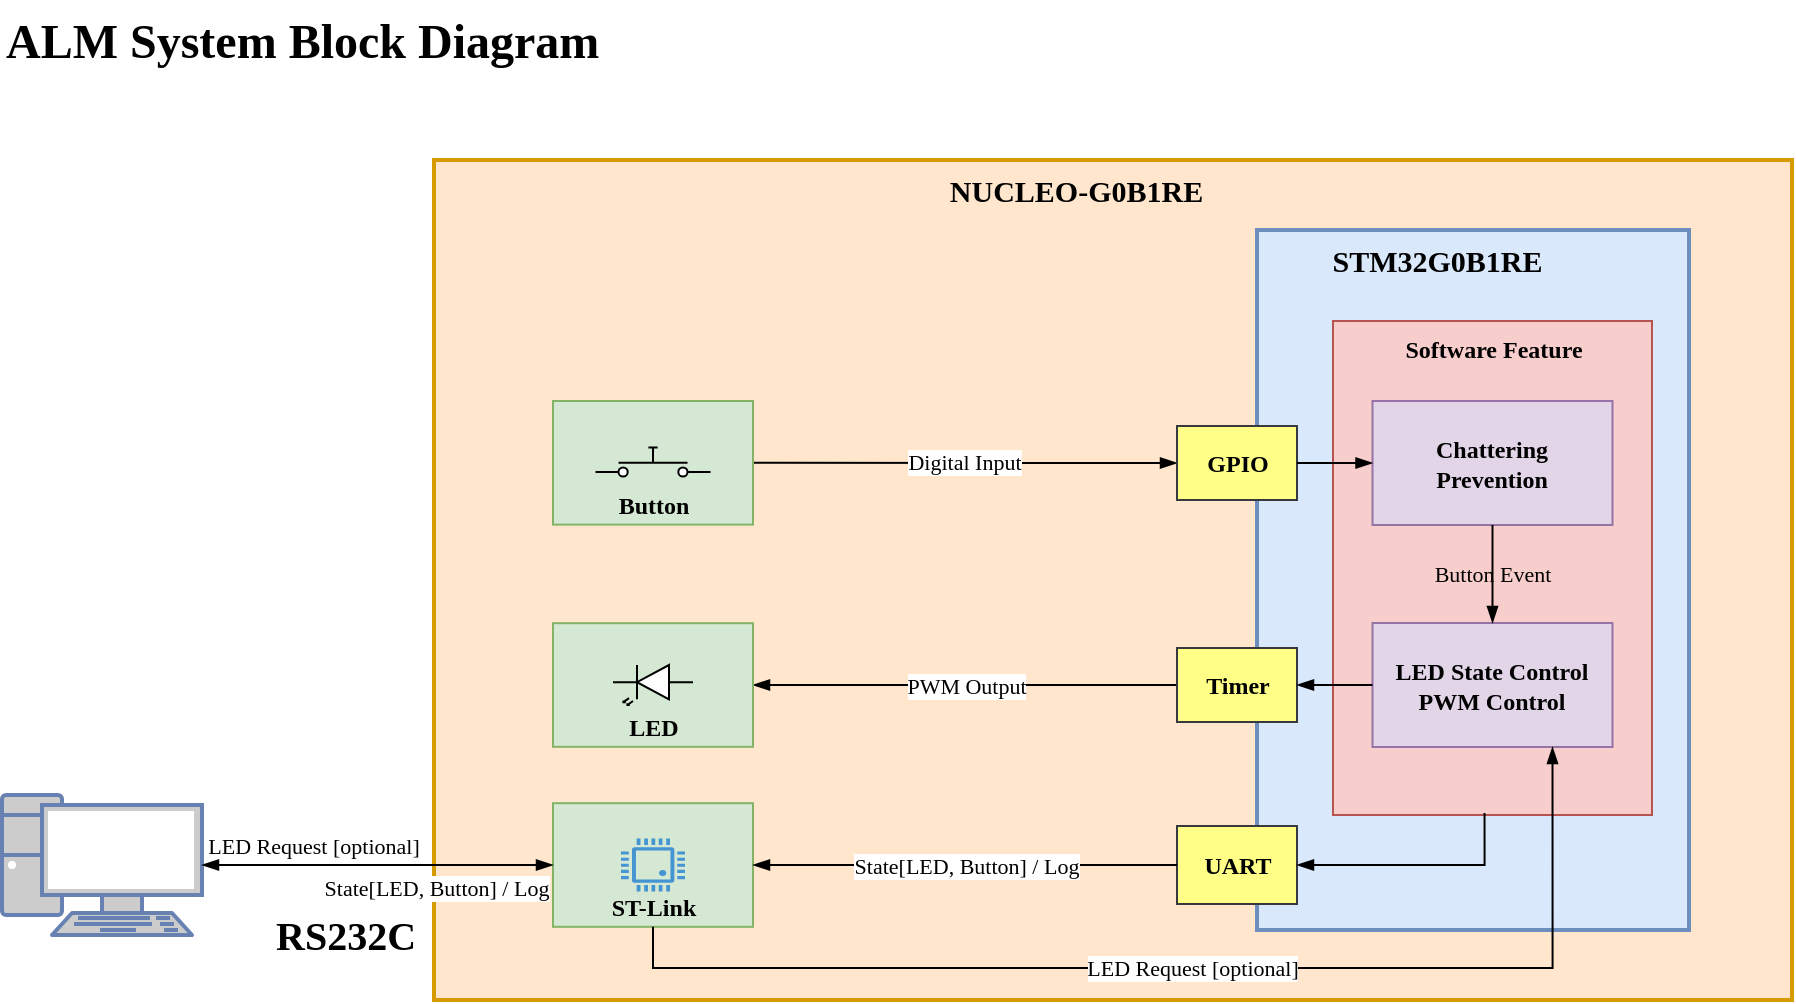 <mxfile version="24.7.8" pages="8">
  <diagram name="SystemBlockDiagram" id="c2iEev-Jstg_Icvi2VbT">
    <mxGraphModel dx="1434" dy="844" grid="1" gridSize="10" guides="1" tooltips="1" connect="1" arrows="1" fold="1" page="1" pageScale="1" pageWidth="1169" pageHeight="827" math="0" shadow="0">
      <root>
        <mxCell id="0" />
        <mxCell id="1" parent="0" />
        <mxCell id="lPVegLePywHtXsEGlFOO-2" value="&lt;div style=&quot;margin-top: 0pt; margin-bottom: 0pt; text-indent: -0.38in; font-size: 15px;&quot; class=&quot;O0&quot;&gt;&lt;span style=&quot;font-size: 15px; font-weight: bold;&quot;&gt;NUCLEO-G0B1RE&lt;/span&gt;&lt;/div&gt;" style="rounded=0;whiteSpace=wrap;html=1;strokeWidth=2;align=center;horizontal=1;verticalAlign=top;fontSize=15;labelBackgroundColor=none;fontFamily=Calibri;fillColor=#ffe6cc;strokeColor=#d79b00;" parent="1" vertex="1">
          <mxGeometry x="256" y="120" width="679" height="420" as="geometry" />
        </mxCell>
        <mxCell id="lPVegLePywHtXsEGlFOO-3" value="&lt;div class=&quot;O0&quot; style=&quot;margin-top: 0pt; margin-bottom: 0pt; text-indent: -0.38in; font-size: 15px;&quot;&gt;&lt;div class=&quot;O0&quot; style=&quot;margin-top: 0pt; margin-bottom: 0pt; text-indent: -0.38in; font-size: 15px;&quot;&gt;&lt;span style=&quot;font-size: 15px; font-weight: bold;&quot;&gt;STM32G0B1RE&lt;/span&gt;&lt;/div&gt;&lt;/div&gt;" style="rounded=0;whiteSpace=wrap;html=1;strokeWidth=2;align=center;horizontal=1;verticalAlign=top;fontSize=15;labelBackgroundColor=none;fontFamily=Calibri;fillColor=#dae8fc;strokeColor=#6c8ebf;" parent="1" vertex="1">
          <mxGeometry x="667.5" y="155" width="216" height="350" as="geometry" />
        </mxCell>
        <mxCell id="lPVegLePywHtXsEGlFOO-5" value="UART" style="rounded=0;whiteSpace=wrap;html=1;align=center;verticalAlign=middle;fontFamily=Calibri;fontStyle=1;fillColor=#ffff88;strokeColor=#36393d;" parent="1" vertex="1">
          <mxGeometry x="627.5" y="453" width="60" height="39" as="geometry" />
        </mxCell>
        <mxCell id="lPVegLePywHtXsEGlFOO-10" value="ST-Link" style="rounded=0;whiteSpace=wrap;html=1;fontFamily=Calibri;fontStyle=1;verticalAlign=bottom;fillColor=#d5e8d4;strokeColor=#82b366;" parent="1" vertex="1">
          <mxGeometry x="315.5" y="441.6" width="100" height="61.8" as="geometry" />
        </mxCell>
        <mxCell id="lPVegLePywHtXsEGlFOO-18" value="Digital Input" style="endArrow=blockThin;startArrow=none;html=1;rounded=0;entryX=0;entryY=0.5;entryDx=0;entryDy=0;exitX=1;exitY=0.5;exitDx=0;exitDy=0;strokeWidth=1;startFill=0;endFill=1;fontFamily=Calibri;" parent="1" source="lPVegLePywHtXsEGlFOO-27" target="lPVegLePywHtXsEGlFOO-29" edge="1">
          <mxGeometry width="50" height="50" relative="1" as="geometry">
            <mxPoint x="-111" y="580" as="sourcePoint" />
            <mxPoint x="29" y="580" as="targetPoint" />
          </mxGeometry>
        </mxCell>
        <mxCell id="lPVegLePywHtXsEGlFOO-19" value="PWM Output" style="endArrow=blockThin;startArrow=none;html=1;rounded=0;entryX=1;entryY=0.5;entryDx=0;entryDy=0;exitX=0;exitY=0.5;exitDx=0;exitDy=0;strokeWidth=1;startFill=0;endFill=1;fontFamily=Calibri;" parent="1" source="lPVegLePywHtXsEGlFOO-30" target="lPVegLePywHtXsEGlFOO-28" edge="1">
          <mxGeometry width="50" height="50" relative="1" as="geometry">
            <mxPoint x="29" y="627" as="sourcePoint" />
            <mxPoint x="-111" y="627" as="targetPoint" />
          </mxGeometry>
        </mxCell>
        <mxCell id="lPVegLePywHtXsEGlFOO-22" value="Software Feature" style="rounded=0;whiteSpace=wrap;html=1;horizontal=1;verticalAlign=top;flipV=0;fontFamily=Calibri;fontStyle=1;fillColor=#f8cecc;strokeColor=#b85450;" parent="1" vertex="1">
          <mxGeometry x="705.5" y="200.5" width="159.5" height="247" as="geometry" />
        </mxCell>
        <mxCell id="lPVegLePywHtXsEGlFOO-23" value="Chattering&lt;div&gt;Prevention&lt;/div&gt;" style="rounded=0;whiteSpace=wrap;html=1;flipV=0;fontFamily=Calibri;fontStyle=1;fillColor=#e1d5e7;strokeColor=#9673a6;" parent="1" vertex="1">
          <mxGeometry x="725.25" y="240.5" width="120" height="62" as="geometry" />
        </mxCell>
        <mxCell id="lPVegLePywHtXsEGlFOO-24" value="LED State Control&lt;div&gt;PWM Control&lt;/div&gt;" style="rounded=0;whiteSpace=wrap;html=1;verticalAlign=middle;flipV=0;fontFamily=Calibri;fontStyle=1;fillColor=#e1d5e7;strokeColor=#9673a6;" parent="1" vertex="1">
          <mxGeometry x="725.25" y="351.5" width="120" height="62" as="geometry" />
        </mxCell>
        <mxCell id="lPVegLePywHtXsEGlFOO-25" value="Button Event" style="endArrow=blockThin;startArrow=none;html=1;rounded=0;exitX=0.5;exitY=1;exitDx=0;exitDy=0;strokeWidth=1;startFill=0;endFill=1;fontFamily=Calibri;labelBorderColor=none;labelBackgroundColor=none;" parent="1" source="lPVegLePywHtXsEGlFOO-23" target="lPVegLePywHtXsEGlFOO-24" edge="1">
          <mxGeometry width="50" height="50" relative="1" as="geometry">
            <mxPoint x="580" y="330.5" as="sourcePoint" />
            <mxPoint x="440" y="330.5" as="targetPoint" />
          </mxGeometry>
        </mxCell>
        <mxCell id="lPVegLePywHtXsEGlFOO-27" value="Button" style="rounded=0;whiteSpace=wrap;html=1;fontFamily=Calibri;fontStyle=1;verticalAlign=bottom;fillColor=#d5e8d4;strokeColor=#82b366;" parent="1" vertex="1">
          <mxGeometry x="315.5" y="240.5" width="100" height="61.8" as="geometry" />
        </mxCell>
        <mxCell id="lPVegLePywHtXsEGlFOO-28" value="LED" style="rounded=0;whiteSpace=wrap;html=1;fontFamily=Calibri;fontStyle=1;verticalAlign=bottom;fillColor=#d5e8d4;strokeColor=#82b366;" parent="1" vertex="1">
          <mxGeometry x="315.5" y="351.6" width="100" height="61.8" as="geometry" />
        </mxCell>
        <mxCell id="lPVegLePywHtXsEGlFOO-29" value="GPIO" style="rounded=0;whiteSpace=wrap;html=1;align=center;verticalAlign=middle;fontFamily=Calibri;fontStyle=1;fillColor=#ffff88;strokeColor=#36393d;" parent="1" vertex="1">
          <mxGeometry x="627.5" y="253" width="60" height="37" as="geometry" />
        </mxCell>
        <mxCell id="lPVegLePywHtXsEGlFOO-30" value="Timer" style="rounded=0;whiteSpace=wrap;html=1;align=center;verticalAlign=middle;fontFamily=Calibri;fontStyle=1;fillColor=#ffff88;strokeColor=#36393d;" parent="1" vertex="1">
          <mxGeometry x="627.5" y="364" width="60" height="37" as="geometry" />
        </mxCell>
        <mxCell id="lPVegLePywHtXsEGlFOO-31" value="State[LED, Button] / Log" style="endArrow=blockThin;startArrow=none;html=1;rounded=0;entryX=1;entryY=0.5;entryDx=0;entryDy=0;exitX=0;exitY=0.5;exitDx=0;exitDy=0;strokeWidth=1;startFill=0;endFill=1;fontFamily=Calibri;" parent="1" source="lPVegLePywHtXsEGlFOO-5" target="lPVegLePywHtXsEGlFOO-10" edge="1">
          <mxGeometry width="50" height="50" relative="1" as="geometry">
            <mxPoint x="602.5" y="253.9" as="sourcePoint" />
            <mxPoint x="445" y="236.9" as="targetPoint" />
          </mxGeometry>
        </mxCell>
        <mxCell id="lPVegLePywHtXsEGlFOO-32" value="" style="endArrow=blockThin;startArrow=none;html=1;rounded=0;entryX=1;entryY=0.5;entryDx=0;entryDy=0;exitX=0.475;exitY=0.996;exitDx=0;exitDy=0;strokeWidth=1;startFill=0;endFill=1;fontFamily=Calibri;edgeStyle=orthogonalEdgeStyle;exitPerimeter=0;" parent="1" source="lPVegLePywHtXsEGlFOO-22" target="lPVegLePywHtXsEGlFOO-5" edge="1">
          <mxGeometry width="50" height="50" relative="1" as="geometry">
            <mxPoint x="637.5" y="256" as="sourcePoint" />
            <mxPoint x="457.5" y="255" as="targetPoint" />
          </mxGeometry>
        </mxCell>
        <mxCell id="lPVegLePywHtXsEGlFOO-35" value="LED Request [optional]" style="endArrow=blockThin;startArrow=none;html=1;rounded=0;entryX=0.75;entryY=1;entryDx=0;entryDy=0;exitX=0.5;exitY=1;exitDx=0;exitDy=0;strokeWidth=1;startFill=0;endFill=1;fontFamily=Calibri;edgeStyle=orthogonalEdgeStyle;" parent="1" source="lPVegLePywHtXsEGlFOO-10" target="lPVegLePywHtXsEGlFOO-24" edge="1">
          <mxGeometry width="50" height="50" relative="1" as="geometry">
            <mxPoint x="648" y="483" as="sourcePoint" />
            <mxPoint x="478" y="483" as="targetPoint" />
            <Array as="points">
              <mxPoint x="418" y="524" />
              <mxPoint x="826" y="524" />
            </Array>
          </mxGeometry>
        </mxCell>
        <mxCell id="lPVegLePywHtXsEGlFOO-38" value="&lt;span style=&quot;font-size: 11px; text-wrap: nowrap; background-color: rgb(255, 255, 255);&quot;&gt;LED Request [optional]&lt;/span&gt;" style="text;html=1;align=center;verticalAlign=middle;whiteSpace=wrap;rounded=0;fontFamily=Calibri;" parent="1" vertex="1">
          <mxGeometry x="166" y="447.5" width="60" height="30" as="geometry" />
        </mxCell>
        <mxCell id="lPVegLePywHtXsEGlFOO-39" value="" style="fontColor=#0066CC;verticalAlign=top;verticalLabelPosition=bottom;labelPosition=center;align=center;html=1;outlineConnect=0;fillColor=#CCCCCC;strokeColor=#6881B3;gradientColor=none;gradientDirection=north;strokeWidth=2;shape=mxgraph.networks.pc;fontFamily=Calibri;" parent="1" vertex="1">
          <mxGeometry x="40" y="437.5" width="100" height="70" as="geometry" />
        </mxCell>
        <mxCell id="lPVegLePywHtXsEGlFOO-40" value="State[LED, Button] / Log" style="endArrow=blockThin;startArrow=blockThin;html=1;rounded=0;entryX=1;entryY=0.5;entryDx=0;entryDy=0;strokeWidth=1;startFill=1;endFill=1;fontFamily=Calibri;entryPerimeter=0;" parent="1" source="lPVegLePywHtXsEGlFOO-10" target="lPVegLePywHtXsEGlFOO-39" edge="1">
          <mxGeometry x="-0.333" y="11" width="50" height="50" relative="1" as="geometry">
            <mxPoint x="648" y="483" as="sourcePoint" />
            <mxPoint x="478" y="483" as="targetPoint" />
            <mxPoint as="offset" />
          </mxGeometry>
        </mxCell>
        <mxCell id="lPVegLePywHtXsEGlFOO-41" value="RS232C" style="text;html=1;align=center;verticalAlign=middle;whiteSpace=wrap;rounded=0;fontFamily=Calibri;fontStyle=1;fontSize=20;" parent="1" vertex="1">
          <mxGeometry x="182" y="492" width="60" height="30" as="geometry" />
        </mxCell>
        <mxCell id="lPVegLePywHtXsEGlFOO-42" value="" style="endArrow=blockThin;startArrow=none;html=1;rounded=0;entryX=0;entryY=0.5;entryDx=0;entryDy=0;exitX=1;exitY=0.5;exitDx=0;exitDy=0;strokeWidth=1;startFill=0;endFill=1;fontFamily=Calibri;" parent="1" source="lPVegLePywHtXsEGlFOO-29" target="lPVegLePywHtXsEGlFOO-23" edge="1">
          <mxGeometry width="50" height="50" relative="1" as="geometry">
            <mxPoint x="467.5" y="282" as="sourcePoint" />
            <mxPoint x="637.5" y="282" as="targetPoint" />
          </mxGeometry>
        </mxCell>
        <mxCell id="lPVegLePywHtXsEGlFOO-43" value="" style="endArrow=blockThin;startArrow=none;html=1;rounded=0;entryX=1;entryY=0.5;entryDx=0;entryDy=0;exitX=0;exitY=0.5;exitDx=0;exitDy=0;strokeWidth=1;startFill=0;endFill=1;fontFamily=Calibri;" parent="1" source="lPVegLePywHtXsEGlFOO-24" target="lPVegLePywHtXsEGlFOO-30" edge="1">
          <mxGeometry width="50" height="50" relative="1" as="geometry">
            <mxPoint x="697.5" y="279" as="sourcePoint" />
            <mxPoint x="738.5" y="279" as="targetPoint" />
          </mxGeometry>
        </mxCell>
        <mxCell id="Dhf1BJ36f9NFJUOVtASJ-2" value="" style="html=1;shape=mxgraph.electrical.electro-mechanical.pushbutton;aspect=fixed;elSwitchState=off;" parent="1" vertex="1">
          <mxGeometry x="336.75" y="263.74" width="57.51" height="15.33" as="geometry" />
        </mxCell>
        <mxCell id="Dhf1BJ36f9NFJUOVtASJ-3" value="" style="verticalLabelPosition=bottom;shadow=0;dashed=0;align=center;html=1;verticalAlign=top;shape=mxgraph.electrical.opto_electronics.led_2;pointerEvents=1;direction=west;" parent="1" vertex="1">
          <mxGeometry x="345.5" y="372.5" width="40" height="20" as="geometry" />
        </mxCell>
        <mxCell id="Dhf1BJ36f9NFJUOVtASJ-4" value="" style="pointerEvents=1;shadow=0;dashed=0;html=1;strokeColor=none;fillColor=#4495D1;labelPosition=center;verticalLabelPosition=bottom;verticalAlign=top;align=center;outlineConnect=0;shape=mxgraph.veeam.cpu;" parent="1" vertex="1">
          <mxGeometry x="349.5" y="459.25" width="32" height="26.5" as="geometry" />
        </mxCell>
        <mxCell id="N1TQZO-lkI6IXCdbMMZr-1" value="&lt;h1 style=&quot;margin-top: 0px;&quot;&gt;ALM System Block Diagram&lt;/h1&gt;" style="text;html=1;whiteSpace=wrap;overflow=hidden;rounded=0;fontFamily=Calibri;" vertex="1" parent="1">
          <mxGeometry x="40" y="40" width="420" height="40" as="geometry" />
        </mxCell>
      </root>
    </mxGraphModel>
  </diagram>
  <diagram name="SoftwareBlockDiagram" id="LWm0pybTjaTIlLT1HPGq">
    <mxGraphModel dx="1434" dy="844" grid="1" gridSize="10" guides="1" tooltips="1" connect="1" arrows="1" fold="1" page="1" pageScale="1" pageWidth="1169" pageHeight="827" math="0" shadow="0">
      <root>
        <mxCell id="9KhxK2Ew6nsZcRuOPk-c-0" />
        <mxCell id="9KhxK2Ew6nsZcRuOPk-c-1" parent="9KhxK2Ew6nsZcRuOPk-c-0" />
        <mxCell id="9KhxK2Ew6nsZcRuOPk-c-2" value="Driver" style="rounded=0;whiteSpace=wrap;html=1;fillColor=#dae8fc;strokeColor=#6c8ebf;verticalAlign=top;fontFamily=Calibri;fontSize=14;fontStyle=5" parent="9KhxK2Ew6nsZcRuOPk-c-1" vertex="1">
          <mxGeometry x="40" y="407" width="540" height="84" as="geometry" />
        </mxCell>
        <mxCell id="9KhxK2Ew6nsZcRuOPk-c-3" value="GPIO" style="rounded=0;whiteSpace=wrap;html=1;fillColor=#dae8fc;strokeColor=#6c8ebf;verticalAlign=middle;fontFamily=Calibri;fontSize=14;fontStyle=1" parent="9KhxK2Ew6nsZcRuOPk-c-1" vertex="1">
          <mxGeometry x="55" y="435" width="130" height="42" as="geometry" />
        </mxCell>
        <mxCell id="9KhxK2Ew6nsZcRuOPk-c-4" value="Timer" style="rounded=0;whiteSpace=wrap;html=1;fillColor=#dae8fc;strokeColor=#6c8ebf;verticalAlign=middle;fontFamily=Calibri;fontSize=14;fontStyle=1" parent="9KhxK2Ew6nsZcRuOPk-c-1" vertex="1">
          <mxGeometry x="245" y="435" width="130" height="42" as="geometry" />
        </mxCell>
        <mxCell id="9KhxK2Ew6nsZcRuOPk-c-5" value="UART" style="rounded=0;whiteSpace=wrap;html=1;fillColor=#dae8fc;strokeColor=#6c8ebf;verticalAlign=middle;fontFamily=Calibri;fontSize=14;fontStyle=1" parent="9KhxK2Ew6nsZcRuOPk-c-1" vertex="1">
          <mxGeometry x="435" y="435" width="130" height="42" as="geometry" />
        </mxCell>
        <mxCell id="9KhxK2Ew6nsZcRuOPk-c-9" value="Middleware" style="rounded=0;whiteSpace=wrap;html=1;fillColor=#f8cecc;strokeColor=#b85450;verticalAlign=top;fontFamily=Calibri;fontSize=14;fontStyle=5" parent="9KhxK2Ew6nsZcRuOPk-c-1" vertex="1">
          <mxGeometry x="40" y="310" width="540" height="84" as="geometry" />
        </mxCell>
        <mxCell id="9KhxK2Ew6nsZcRuOPk-c-10" value="HAL" style="rounded=0;whiteSpace=wrap;html=1;horizontal=1;verticalAlign=middle;flipV=0;fontFamily=Calibri;fontStyle=1;fillColor=#f8cecc;strokeColor=#b85450;fontSize=14;" parent="9KhxK2Ew6nsZcRuOPk-c-1" vertex="1">
          <mxGeometry x="55" y="336" width="250" height="45" as="geometry" />
        </mxCell>
        <mxCell id="9KhxK2Ew6nsZcRuOPk-c-11" value="FreeRTOS" style="rounded=0;whiteSpace=wrap;html=1;horizontal=1;verticalAlign=middle;flipV=0;fontFamily=Calibri;fontStyle=1;fillColor=#f8cecc;strokeColor=#b85450;fontSize=14;" parent="9KhxK2Ew6nsZcRuOPk-c-1" vertex="1">
          <mxGeometry x="315" y="336" width="250" height="45" as="geometry" />
        </mxCell>
        <mxCell id="9KhxK2Ew6nsZcRuOPk-c-12" value="Application" style="rounded=0;whiteSpace=wrap;html=1;fillColor=#e1d5e7;strokeColor=#9673a6;verticalAlign=top;fontFamily=Calibri;fontSize=14;fontStyle=5" parent="9KhxK2Ew6nsZcRuOPk-c-1" vertex="1">
          <mxGeometry x="40" y="160" width="540" height="140" as="geometry" />
        </mxCell>
        <mxCell id="9KhxK2Ew6nsZcRuOPk-c-13" value="SysTick [1ms]" style="rounded=0;whiteSpace=wrap;html=1;flipV=0;fontFamily=Calibri;fontStyle=1;fillColor=#e1d5e7;strokeColor=#9673a6;verticalAlign=top;fontSize=14;" parent="9KhxK2Ew6nsZcRuOPk-c-1" vertex="1">
          <mxGeometry x="55" y="190" width="250" height="90" as="geometry" />
        </mxCell>
        <mxCell id="9KhxK2Ew6nsZcRuOPk-c-14" value="ISB" style="rounded=0;whiteSpace=wrap;html=1;flipV=0;fontFamily=Calibri;fontStyle=1;fillColor=#e1d5e7;strokeColor=#9673a6;fontSize=14;" parent="9KhxK2Ew6nsZcRuOPk-c-1" vertex="1">
          <mxGeometry x="70" y="219" width="100" height="42" as="geometry" />
        </mxCell>
        <mxCell id="9KhxK2Ew6nsZcRuOPk-c-15" value="ISL" style="rounded=0;whiteSpace=wrap;html=1;flipV=0;fontFamily=Calibri;fontStyle=1;fillColor=#e1d5e7;strokeColor=#9673a6;fontSize=14;" parent="9KhxK2Ew6nsZcRuOPk-c-1" vertex="1">
          <mxGeometry x="190" y="219" width="100" height="42" as="geometry" />
        </mxCell>
        <mxCell id="9KhxK2Ew6nsZcRuOPk-c-17" value="Task" style="rounded=0;whiteSpace=wrap;html=1;flipV=0;fontFamily=Calibri;fontStyle=1;fillColor=#e1d5e7;strokeColor=#9673a6;verticalAlign=top;fontSize=14;" parent="9KhxK2Ew6nsZcRuOPk-c-1" vertex="1">
          <mxGeometry x="315" y="190" width="250" height="90" as="geometry" />
        </mxCell>
        <mxCell id="9KhxK2Ew6nsZcRuOPk-c-18" value="TOB" style="rounded=0;whiteSpace=wrap;html=1;flipV=0;fontFamily=Calibri;fontStyle=1;fillColor=#e1d5e7;strokeColor=#9673a6;fontSize=14;" parent="9KhxK2Ew6nsZcRuOPk-c-1" vertex="1">
          <mxGeometry x="332.5" y="219" width="65" height="42" as="geometry" />
        </mxCell>
        <mxCell id="9KhxK2Ew6nsZcRuOPk-c-19" value="TOL" style="rounded=0;whiteSpace=wrap;html=1;flipV=0;fontFamily=Calibri;fontStyle=1;fillColor=#e1d5e7;strokeColor=#9673a6;fontSize=14;" parent="9KhxK2Ew6nsZcRuOPk-c-1" vertex="1">
          <mxGeometry x="410" y="219" width="65" height="42" as="geometry" />
        </mxCell>
        <mxCell id="9KhxK2Ew6nsZcRuOPk-c-20" value="TOS" style="rounded=0;whiteSpace=wrap;html=1;flipV=0;fontFamily=Calibri;fontStyle=1;fillColor=#e1d5e7;strokeColor=#9673a6;fontSize=14;" parent="9KhxK2Ew6nsZcRuOPk-c-1" vertex="1">
          <mxGeometry x="485" y="219" width="65" height="42" as="geometry" />
        </mxCell>
        <mxCell id="ziDlnkY9fh_uYq5BgtAg-0" value="&lt;h1 style=&quot;margin-top: 0px;&quot;&gt;ALM Software Block Diagram&lt;/h1&gt;&lt;p&gt;&lt;br&gt;&lt;/p&gt;&lt;p&gt;&lt;br&gt;&lt;/p&gt;" style="text;html=1;whiteSpace=wrap;overflow=hidden;rounded=0;fontFamily=Calibri;" vertex="1" parent="9KhxK2Ew6nsZcRuOPk-c-1">
          <mxGeometry x="40" y="40" width="420" height="40" as="geometry" />
        </mxCell>
        <mxCell id="ziDlnkY9fh_uYq5BgtAg-1" value="&lt;span style=&quot;font-size: 15px;&quot;&gt;HAL : Hardware Abstraction Layer&lt;/span&gt;&lt;div style=&quot;font-size: 15px;&quot;&gt;&lt;span style=&quot;font-size: 15px;&quot;&gt;ISB : Interrupt Service for Button&lt;/span&gt;&lt;/div&gt;&lt;div style=&quot;font-size: 15px;&quot;&gt;&lt;div style=&quot;font-size: 15px;&quot;&gt;&lt;span style=&quot;font-size: 15px;&quot;&gt;ISL : Interrupt Service for LED&lt;/span&gt;&lt;/div&gt;&lt;/div&gt;" style="text;html=1;align=left;verticalAlign=top;whiteSpace=wrap;rounded=0;fontFamily=Calibri;labelBackgroundColor=default;fontSize=15;" vertex="1" parent="9KhxK2Ew6nsZcRuOPk-c-1">
          <mxGeometry x="40" y="80" width="260" height="70" as="geometry" />
        </mxCell>
        <mxCell id="ziDlnkY9fh_uYq5BgtAg-2" value="&lt;div style=&quot;font-size: 15px;&quot;&gt;&lt;span style=&quot;font-size: 15px;&quot;&gt;TOB : Task Of Button&lt;/span&gt;&lt;/div&gt;&lt;div style=&quot;font-size: 15px;&quot;&gt;TOL : Task of LED&lt;br&gt;&lt;/div&gt;&lt;div style=&quot;font-size: 15px;&quot;&gt;&lt;div&gt;TOS : Task of SWD (Serial Wire Debug)&lt;/div&gt;&lt;/div&gt;" style="text;html=1;align=left;verticalAlign=top;whiteSpace=wrap;rounded=0;fontFamily=Calibri;labelBackgroundColor=default;fontSize=15;" vertex="1" parent="9KhxK2Ew6nsZcRuOPk-c-1">
          <mxGeometry x="280" y="80" width="260" height="70" as="geometry" />
        </mxCell>
      </root>
    </mxGraphModel>
  </diagram>
  <diagram id="p6Y_6Ztln_70PLFEH8g8" name="PackageDiagram">
    <mxGraphModel dx="1434" dy="844" grid="1" gridSize="10" guides="1" tooltips="1" connect="1" arrows="1" fold="1" page="1" pageScale="1" pageWidth="1654" pageHeight="1169" math="0" shadow="0">
      <root>
        <mxCell id="0" />
        <mxCell id="1" parent="0" />
        <mxCell id="DuBXzEyR3vmLx20q9r14-1" value="HAL" style="shape=umlFrame;whiteSpace=wrap;html=1;pointerEvents=0;recursiveResize=0;container=1;collapsible=0;width=50;height=30;labelBackgroundColor=default;fontFamily=Calibri;fontStyle=5" parent="1" vertex="1">
          <mxGeometry x="40" y="200" width="80" height="640" as="geometry" />
        </mxCell>
        <mxCell id="DuBXzEyR3vmLx20q9r14-2" value="SysTick [1ms]" style="shape=umlFrame;whiteSpace=wrap;html=1;pointerEvents=0;recursiveResize=0;container=1;collapsible=0;width=140;height=30;fontFamily=Calibri;fontStyle=5" parent="1" vertex="1">
          <mxGeometry x="295.78" y="200" width="799.23" height="640" as="geometry" />
        </mxCell>
        <mxCell id="DuBXzEyR3vmLx20q9r14-3" value="ISB" style="shape=folder;fontStyle=5;tabWidth=110;tabHeight=30;tabPosition=left;html=1;boundedLbl=1;labelInHeader=1;container=1;collapsible=0;recursiveResize=0;whiteSpace=wrap;verticalAlign=top;align=center;fontFamily=Calibri;" parent="DuBXzEyR3vmLx20q9r14-2" vertex="1">
          <mxGeometry x="30" y="60" width="150" height="250" as="geometry" />
        </mxCell>
        <mxCell id="DuBXzEyR3vmLx20q9r14-4" value="vidIsbInitialize" style="html=1;whiteSpace=wrap;align=center;fontFamily=Calibri;" parent="DuBXzEyR3vmLx20q9r14-3" vertex="1">
          <mxGeometry width="110" height="30" relative="1" as="geometry">
            <mxPoint x="20" y="50" as="offset" />
          </mxGeometry>
        </mxCell>
        <mxCell id="DuBXzEyR3vmLx20q9r14-5" value="vidIsbService" style="html=1;whiteSpace=wrap;verticalAlign=top;fontFamily=Calibri;" parent="DuBXzEyR3vmLx20q9r14-3" vertex="1">
          <mxGeometry x="20" y="100" width="110" height="130" as="geometry" />
        </mxCell>
        <mxCell id="DuBXzEyR3vmLx20q9r14-8" value="XBM" style="shape=folder;fontStyle=5;tabWidth=69;tabHeight=30;tabPosition=left;html=1;boundedLbl=1;labelInHeader=1;container=1;collapsible=0;recursiveResize=0;whiteSpace=wrap;verticalAlign=top;align=center;fontFamily=Calibri;" parent="DuBXzEyR3vmLx20q9r14-2" vertex="1">
          <mxGeometry x="660" y="60" width="110" height="200" as="geometry" />
        </mxCell>
        <mxCell id="DuBXzEyR3vmLx20q9r14-11" value="" style="html=1;verticalAlign=bottom;labelBackgroundColor=none;endArrow=block;endFill=1;rounded=0;exitX=1;exitY=0.5;exitDx=0;exitDy=0;entryX=-0.008;entryY=0.322;entryDx=0;entryDy=0;entryPerimeter=0;fontFamily=Calibri;" parent="DuBXzEyR3vmLx20q9r14-2" source="DuBXzEyR3vmLx20q9r14-4" target="DuBXzEyR3vmLx20q9r14-8" edge="1">
          <mxGeometry width="160" relative="1" as="geometry">
            <mxPoint x="60" y="195" as="sourcePoint" />
            <mxPoint x="-110" y="197" as="targetPoint" />
          </mxGeometry>
        </mxCell>
        <mxCell id="DuBXzEyR3vmLx20q9r14-12" value="vidXbmRegister(tstrXbmRegisterArgs* pstrArgs)" style="edgeLabel;html=1;align=center;verticalAlign=middle;resizable=0;points=[];fontFamily=Calibri;" parent="DuBXzEyR3vmLx20q9r14-11" vertex="1" connectable="0">
          <mxGeometry x="-0.161" y="-1" relative="1" as="geometry">
            <mxPoint x="-59" as="offset" />
          </mxGeometry>
        </mxCell>
        <mxCell id="DuBXzEyR3vmLx20q9r14-13" value="" style="html=1;verticalAlign=bottom;labelBackgroundColor=none;endArrow=block;endFill=1;rounded=0;exitX=1.005;exitY=0.304;exitDx=0;exitDy=0;entryX=0;entryY=0;entryDx=0;entryDy=140;entryPerimeter=0;exitPerimeter=0;fontFamily=Calibri;" parent="DuBXzEyR3vmLx20q9r14-2" edge="1">
          <mxGeometry width="160" relative="1" as="geometry">
            <mxPoint x="160.55" y="207.52" as="sourcePoint" />
            <mxPoint x="660" y="208" as="targetPoint" />
          </mxGeometry>
        </mxCell>
        <mxCell id="DuBXzEyR3vmLx20q9r14-14" value="vidXbmProcess(tenuXbmEvent enuEvent)" style="edgeLabel;html=1;align=center;verticalAlign=middle;resizable=0;points=[];fontFamily=Calibri;" parent="DuBXzEyR3vmLx20q9r14-13" vertex="1" connectable="0">
          <mxGeometry x="-0.161" y="-1" relative="1" as="geometry">
            <mxPoint x="-71" as="offset" />
          </mxGeometry>
        </mxCell>
        <mxCell id="DuBXzEyR3vmLx20q9r14-15" value="" style="html=1;verticalAlign=bottom;labelBackgroundColor=none;endArrow=block;endFill=1;rounded=0;exitX=-0.011;exitY=0.902;exitDx=0;exitDy=0;entryX=0.994;entryY=0.613;entryDx=0;entryDy=0;entryPerimeter=0;exitPerimeter=0;dashed=1;fontFamily=Calibri;" parent="DuBXzEyR3vmLx20q9r14-2" source="DuBXzEyR3vmLx20q9r14-8" target="DuBXzEyR3vmLx20q9r14-5" edge="1">
          <mxGeometry width="160" relative="1" as="geometry">
            <mxPoint x="171" y="210" as="sourcePoint" />
            <mxPoint x="500" y="210" as="targetPoint" />
          </mxGeometry>
        </mxCell>
        <mxCell id="DuBXzEyR3vmLx20q9r14-16" value="vidXbmNotifyCallback(tenuXbmNotify enuType, tstrXbmNotifyArgs* pArgs)" style="edgeLabel;html=1;align=center;verticalAlign=middle;resizable=0;points=[];fontFamily=Calibri;" parent="DuBXzEyR3vmLx20q9r14-15" vertex="1" connectable="0">
          <mxGeometry x="-0.161" y="-1" relative="1" as="geometry">
            <mxPoint x="11" as="offset" />
          </mxGeometry>
        </mxCell>
        <mxCell id="DuBXzEyR3vmLx20q9r14-17" value="ISL" style="shape=folder;fontStyle=5;tabWidth=110;tabHeight=30;tabPosition=left;html=1;boundedLbl=1;labelInHeader=1;container=1;collapsible=0;recursiveResize=0;whiteSpace=wrap;verticalAlign=top;align=center;fontFamily=Calibri;" parent="DuBXzEyR3vmLx20q9r14-2" vertex="1">
          <mxGeometry x="30" y="340" width="150" height="250" as="geometry" />
        </mxCell>
        <mxCell id="DuBXzEyR3vmLx20q9r14-18" value="vidIslInitialize" style="html=1;whiteSpace=wrap;align=center;fontFamily=Calibri;" parent="DuBXzEyR3vmLx20q9r14-17" vertex="1">
          <mxGeometry width="110" height="30" relative="1" as="geometry">
            <mxPoint x="20" y="50" as="offset" />
          </mxGeometry>
        </mxCell>
        <mxCell id="DuBXzEyR3vmLx20q9r14-19" value="vidIslService" style="html=1;whiteSpace=wrap;verticalAlign=top;fontFamily=Calibri;" parent="DuBXzEyR3vmLx20q9r14-17" vertex="1">
          <mxGeometry x="20" y="100" width="110" height="130" as="geometry" />
        </mxCell>
        <mxCell id="DuBXzEyR3vmLx20q9r14-20" value="XLM" style="shape=folder;fontStyle=5;tabWidth=69;tabHeight=30;tabPosition=left;html=1;boundedLbl=1;labelInHeader=1;container=1;collapsible=0;recursiveResize=0;whiteSpace=wrap;verticalAlign=top;align=center;fontFamily=Calibri;" parent="DuBXzEyR3vmLx20q9r14-2" vertex="1">
          <mxGeometry x="660" y="340" width="110" height="200" as="geometry" />
        </mxCell>
        <mxCell id="DuBXzEyR3vmLx20q9r14-21" value="" style="html=1;verticalAlign=bottom;labelBackgroundColor=none;endArrow=block;endFill=1;rounded=0;exitX=1;exitY=0.5;exitDx=0;exitDy=0;entryX=-0.008;entryY=0.322;entryDx=0;entryDy=0;entryPerimeter=0;fontFamily=Calibri;" parent="DuBXzEyR3vmLx20q9r14-2" edge="1">
          <mxGeometry width="160" relative="1" as="geometry">
            <mxPoint x="160" y="413" as="sourcePoint" />
            <mxPoint x="659.12" y="412.4" as="targetPoint" />
          </mxGeometry>
        </mxCell>
        <mxCell id="DuBXzEyR3vmLx20q9r14-22" value="vidXlmRegister(tstrXlmRegisterArgs* pstrArgs)" style="edgeLabel;html=1;align=center;verticalAlign=middle;resizable=0;points=[];fontFamily=Calibri;" parent="DuBXzEyR3vmLx20q9r14-21" vertex="1" connectable="0">
          <mxGeometry x="-0.161" y="-1" relative="1" as="geometry">
            <mxPoint x="-59" as="offset" />
          </mxGeometry>
        </mxCell>
        <mxCell id="DuBXzEyR3vmLx20q9r14-23" value="" style="html=1;verticalAlign=bottom;labelBackgroundColor=none;endArrow=block;endFill=1;rounded=0;exitX=1.005;exitY=0.304;exitDx=0;exitDy=0;entryX=0;entryY=0;entryDx=0;entryDy=140;entryPerimeter=0;exitPerimeter=0;fontFamily=Calibri;" parent="DuBXzEyR3vmLx20q9r14-2" edge="1">
          <mxGeometry width="160" relative="1" as="geometry">
            <mxPoint x="160.55" y="487.52" as="sourcePoint" />
            <mxPoint x="660" y="488" as="targetPoint" />
          </mxGeometry>
        </mxCell>
        <mxCell id="DuBXzEyR3vmLx20q9r14-24" value="vidXlmProcess(tenuXlmEvent enuEvent)" style="edgeLabel;html=1;align=center;verticalAlign=middle;resizable=0;points=[];fontFamily=Calibri;" parent="DuBXzEyR3vmLx20q9r14-23" vertex="1" connectable="0">
          <mxGeometry x="-0.161" y="-1" relative="1" as="geometry">
            <mxPoint x="-71" as="offset" />
          </mxGeometry>
        </mxCell>
        <mxCell id="DuBXzEyR3vmLx20q9r14-25" value="" style="html=1;verticalAlign=bottom;labelBackgroundColor=none;endArrow=block;endFill=1;rounded=0;exitX=-0.011;exitY=0.902;exitDx=0;exitDy=0;entryX=0.994;entryY=0.613;entryDx=0;entryDy=0;entryPerimeter=0;exitPerimeter=0;dashed=1;fontFamily=Calibri;" parent="DuBXzEyR3vmLx20q9r14-2" source="DuBXzEyR3vmLx20q9r14-20" target="DuBXzEyR3vmLx20q9r14-19" edge="1">
          <mxGeometry width="160" relative="1" as="geometry">
            <mxPoint x="171" y="490" as="sourcePoint" />
            <mxPoint x="500" y="490" as="targetPoint" />
          </mxGeometry>
        </mxCell>
        <mxCell id="DuBXzEyR3vmLx20q9r14-26" value="vidXlmNotifyCallback(tenuXlmNotify enuType, tstrXlmNotifyArgs* pArgs)" style="edgeLabel;html=1;align=center;verticalAlign=middle;resizable=0;points=[];fontFamily=Calibri;" parent="DuBXzEyR3vmLx20q9r14-25" vertex="1" connectable="0">
          <mxGeometry x="-0.161" y="-1" relative="1" as="geometry">
            <mxPoint x="11" as="offset" />
          </mxGeometry>
        </mxCell>
        <mxCell id="DuBXzEyR3vmLx20q9r14-41" value="" style="html=1;verticalAlign=bottom;labelBackgroundColor=none;endArrow=block;endFill=1;rounded=0;exitX=0.985;exitY=0.923;exitDx=0;exitDy=0;exitPerimeter=0;dashed=1;entryX=-0.004;entryY=0.732;entryDx=0;entryDy=0;entryPerimeter=0;fontFamily=Calibri;" parent="DuBXzEyR3vmLx20q9r14-2" target="DuBXzEyR3vmLx20q9r14-35" edge="1">
          <mxGeometry width="160" relative="1" as="geometry">
            <mxPoint x="159.22" y="560" as="sourcePoint" />
            <mxPoint x="985.22" y="560" as="targetPoint" />
          </mxGeometry>
        </mxCell>
        <mxCell id="DuBXzEyR3vmLx20q9r14-42" value="xQueueSendToBack" style="edgeLabel;html=1;align=center;verticalAlign=middle;resizable=0;points=[];fontFamily=Calibri;" parent="DuBXzEyR3vmLx20q9r14-41" vertex="1" connectable="0">
          <mxGeometry x="-0.161" y="-1" relative="1" as="geometry">
            <mxPoint x="-71" as="offset" />
          </mxGeometry>
        </mxCell>
        <mxCell id="DuBXzEyR3vmLx20q9r14-6" value="" style="html=1;verticalAlign=bottom;labelBackgroundColor=none;endArrow=block;endFill=1;rounded=0;exitX=-0.003;exitY=0.18;exitDx=0;exitDy=0;entryX=1.035;entryY=0.286;entryDx=0;entryDy=0;entryPerimeter=0;exitPerimeter=0;fontFamily=Calibri;" parent="1" source="DuBXzEyR3vmLx20q9r14-5" edge="1">
          <mxGeometry width="160" relative="1" as="geometry">
            <mxPoint x="342.98" y="385.22" as="sourcePoint" />
            <mxPoint x="120.0" y="383.04" as="targetPoint" />
          </mxGeometry>
        </mxCell>
        <mxCell id="DuBXzEyR3vmLx20q9r14-7" value="HAL_GPIO_ReadPin" style="edgeLabel;html=1;align=center;verticalAlign=middle;resizable=0;points=[];fontFamily=Calibri;" parent="DuBXzEyR3vmLx20q9r14-6" vertex="1" connectable="0">
          <mxGeometry x="-0.161" y="-1" relative="1" as="geometry">
            <mxPoint x="11" as="offset" />
          </mxGeometry>
        </mxCell>
        <mxCell id="DuBXzEyR3vmLx20q9r14-27" value="" style="html=1;verticalAlign=bottom;labelBackgroundColor=none;endArrow=block;endFill=1;rounded=0;exitX=0;exitY=0.5;exitDx=0;exitDy=0;fontFamily=Calibri;" parent="1" source="DuBXzEyR3vmLx20q9r14-18" edge="1">
          <mxGeometry width="160" relative="1" as="geometry">
            <mxPoint x="321" y="395" as="sourcePoint" />
            <mxPoint x="120" y="604" as="targetPoint" />
          </mxGeometry>
        </mxCell>
        <mxCell id="DuBXzEyR3vmLx20q9r14-28" value="HAL_TIM_PWM_Start" style="edgeLabel;html=1;align=center;verticalAlign=middle;resizable=0;points=[];fontFamily=Calibri;" parent="DuBXzEyR3vmLx20q9r14-27" vertex="1" connectable="0">
          <mxGeometry x="-0.161" y="-1" relative="1" as="geometry">
            <mxPoint x="11" as="offset" />
          </mxGeometry>
        </mxCell>
        <mxCell id="DuBXzEyR3vmLx20q9r14-29" value="" style="html=1;verticalAlign=bottom;labelBackgroundColor=none;endArrow=block;endFill=1;rounded=0;exitX=0;exitY=0.194;exitDx=0;exitDy=0;entryX=1.005;entryY=0.271;entryDx=0;entryDy=0;entryPerimeter=0;exitPerimeter=0;fontFamily=Calibri;" parent="1" edge="1">
          <mxGeometry width="160" relative="1" as="geometry">
            <mxPoint x="311" y="660" as="sourcePoint" />
            <mxPoint x="120" y="662" as="targetPoint" />
          </mxGeometry>
        </mxCell>
        <mxCell id="DuBXzEyR3vmLx20q9r14-30" value="HAL_GPIO_ReadPin" style="edgeLabel;html=1;align=center;verticalAlign=middle;resizable=0;points=[];fontFamily=Calibri;" parent="DuBXzEyR3vmLx20q9r14-29" vertex="1" connectable="0">
          <mxGeometry x="-0.161" y="-1" relative="1" as="geometry">
            <mxPoint x="46" as="offset" />
          </mxGeometry>
        </mxCell>
        <mxCell id="DuBXzEyR3vmLx20q9r14-31" value="" style="html=1;verticalAlign=bottom;labelBackgroundColor=none;endArrow=block;endFill=1;rounded=0;exitX=0;exitY=0.194;exitDx=0;exitDy=0;entryX=1.005;entryY=0.271;entryDx=0;entryDy=0;entryPerimeter=0;exitPerimeter=0;fontFamily=Calibri;" parent="1" edge="1">
          <mxGeometry width="160" relative="1" as="geometry">
            <mxPoint x="311" y="743" as="sourcePoint" />
            <mxPoint x="120" y="745" as="targetPoint" />
          </mxGeometry>
        </mxCell>
        <mxCell id="DuBXzEyR3vmLx20q9r14-32" value="__HAL_TIM_SET_COMPARE" style="edgeLabel;html=1;align=center;verticalAlign=middle;resizable=0;points=[];fontFamily=Calibri;" parent="DuBXzEyR3vmLx20q9r14-31" vertex="1" connectable="0">
          <mxGeometry x="-0.161" y="-1" relative="1" as="geometry">
            <mxPoint x="19" y="2" as="offset" />
          </mxGeometry>
        </mxCell>
        <mxCell id="DuBXzEyR3vmLx20q9r14-33" value="Tasks" style="shape=umlFrame;whiteSpace=wrap;html=1;pointerEvents=0;recursiveResize=0;container=1;collapsible=0;width=50;height=30;fontFamily=Calibri;fontStyle=5" parent="1" vertex="1">
          <mxGeometry x="1173" y="200" width="280" height="640" as="geometry" />
        </mxCell>
        <mxCell id="DuBXzEyR3vmLx20q9r14-34" value="TOB" style="shape=folder;fontStyle=5;tabWidth=69;tabHeight=30;tabPosition=left;html=1;boundedLbl=1;labelInHeader=1;container=1;collapsible=0;recursiveResize=0;whiteSpace=wrap;verticalAlign=top;align=center;fontFamily=Calibri;" parent="DuBXzEyR3vmLx20q9r14-33" vertex="1">
          <mxGeometry x="40" y="210" width="200" height="100" as="geometry" />
        </mxCell>
        <mxCell id="DuBXzEyR3vmLx20q9r14-35" value="TOL" style="shape=folder;fontStyle=5;tabWidth=69;tabHeight=30;tabPosition=left;html=1;boundedLbl=1;labelInHeader=1;container=1;collapsible=0;recursiveResize=0;whiteSpace=wrap;verticalAlign=top;align=center;fontFamily=Calibri;" parent="DuBXzEyR3vmLx20q9r14-33" vertex="1">
          <mxGeometry x="40" y="487" width="200" height="100" as="geometry" />
        </mxCell>
        <mxCell id="DuBXzEyR3vmLx20q9r14-43" value="TOS" style="shape=folder;fontStyle=5;tabWidth=69;tabHeight=30;tabPosition=left;html=1;boundedLbl=1;labelInHeader=1;container=1;collapsible=0;recursiveResize=0;whiteSpace=wrap;verticalAlign=top;align=center;fontFamily=Calibri;" parent="DuBXzEyR3vmLx20q9r14-33" vertex="1">
          <mxGeometry x="40" y="350" width="200" height="100" as="geometry" />
        </mxCell>
        <mxCell id="DuBXzEyR3vmLx20q9r14-44" value="" style="html=1;verticalAlign=bottom;labelBackgroundColor=none;endArrow=block;endFill=1;rounded=0;dashed=1;entryX=0.5;entryY=1;entryDx=0;entryDy=0;entryPerimeter=0;exitX=0.535;exitY=0.299;exitDx=0;exitDy=0;exitPerimeter=0;fontFamily=Calibri;" parent="DuBXzEyR3vmLx20q9r14-43" source="DuBXzEyR3vmLx20q9r14-35" edge="1">
          <mxGeometry width="160" relative="1" as="geometry">
            <mxPoint x="107" y="160" as="sourcePoint" />
            <mxPoint x="107" y="100" as="targetPoint" />
          </mxGeometry>
        </mxCell>
        <mxCell id="DuBXzEyR3vmLx20q9r14-45" value="xQueueSendToBack" style="edgeLabel;html=1;align=center;verticalAlign=middle;resizable=0;points=[];fontFamily=Calibri;" parent="DuBXzEyR3vmLx20q9r14-44" vertex="1" connectable="0">
          <mxGeometry x="-0.161" y="-1" relative="1" as="geometry">
            <mxPoint x="59" y="-2" as="offset" />
          </mxGeometry>
        </mxCell>
        <mxCell id="DuBXzEyR3vmLx20q9r14-46" value="" style="html=1;verticalAlign=bottom;labelBackgroundColor=none;endArrow=block;endFill=1;rounded=0;dashed=1;exitX=0.535;exitY=1.02;exitDx=0;exitDy=0;exitPerimeter=0;fontFamily=Calibri;" parent="DuBXzEyR3vmLx20q9r14-33" source="DuBXzEyR3vmLx20q9r14-34" edge="1">
          <mxGeometry width="160" relative="1" as="geometry">
            <mxPoint x="157" y="527" as="sourcePoint" />
            <mxPoint x="147" y="380" as="targetPoint" />
          </mxGeometry>
        </mxCell>
        <mxCell id="DuBXzEyR3vmLx20q9r14-47" value="xQueueSendToBack" style="edgeLabel;html=1;align=center;verticalAlign=middle;resizable=0;points=[];fontFamily=Calibri;" parent="DuBXzEyR3vmLx20q9r14-46" vertex="1" connectable="0">
          <mxGeometry x="-0.161" y="-1" relative="1" as="geometry">
            <mxPoint x="59" y="-2" as="offset" />
          </mxGeometry>
        </mxCell>
        <mxCell id="DuBXzEyR3vmLx20q9r14-36" value="" style="html=1;verticalAlign=bottom;labelBackgroundColor=none;endArrow=block;endFill=1;rounded=0;exitX=0.985;exitY=0.923;exitDx=0;exitDy=0;exitPerimeter=0;dashed=1;entryX=-0.002;entryY=0.696;entryDx=0;entryDy=0;entryPerimeter=0;fontFamily=Calibri;" parent="1" target="DuBXzEyR3vmLx20q9r14-34" edge="1">
          <mxGeometry width="160" relative="1" as="geometry">
            <mxPoint x="455.13" y="479.99" as="sourcePoint" />
            <mxPoint x="1210" y="480" as="targetPoint" />
          </mxGeometry>
        </mxCell>
        <mxCell id="DuBXzEyR3vmLx20q9r14-37" value="xQueueSendToBack" style="edgeLabel;html=1;align=center;verticalAlign=middle;resizable=0;points=[];fontFamily=Calibri;" parent="DuBXzEyR3vmLx20q9r14-36" vertex="1" connectable="0">
          <mxGeometry x="-0.161" y="-1" relative="1" as="geometry">
            <mxPoint x="-71" as="offset" />
          </mxGeometry>
        </mxCell>
        <mxCell id="gonP3rIY_VH19TJXN9tX-1" value="&lt;h1 style=&quot;margin-top: 0px;&quot;&gt;ALM Package Diagram&lt;/h1&gt;&lt;p&gt;&lt;br&gt;&lt;/p&gt;&lt;p&gt;&lt;br&gt;&lt;/p&gt;" style="text;html=1;whiteSpace=wrap;overflow=hidden;rounded=0;fontFamily=Calibri;" parent="1" vertex="1">
          <mxGeometry x="40" y="40" width="420" height="50" as="geometry" />
        </mxCell>
        <mxCell id="gonP3rIY_VH19TJXN9tX-2" value="&lt;span style=&quot;font-size: 15px;&quot;&gt;HAL : Hardware Abstraction Layer&lt;/span&gt;&lt;div style=&quot;font-size: 15px;&quot;&gt;&lt;span style=&quot;font-size: 15px;&quot;&gt;ISB : Interrupt Service for Button&lt;/span&gt;&lt;/div&gt;&lt;div style=&quot;font-size: 15px;&quot;&gt;&lt;div style=&quot;font-size: 15px;&quot;&gt;&lt;span style=&quot;font-size: 15px;&quot;&gt;ISL : Interrupt Service for LED&lt;/span&gt;&lt;/div&gt;&lt;div style=&quot;font-size: 15px;&quot;&gt;&lt;span style=&quot;font-size: 15px;&quot;&gt;XBM : X? Button Manager (State Machine)&lt;/span&gt;&lt;/div&gt;&lt;div style=&quot;font-size: 15px;&quot;&gt;&lt;span style=&quot;font-size: 15px;&quot;&gt;XLM : X? LED Manager&amp;nbsp;&lt;/span&gt;(State Machine)&lt;/div&gt;&lt;/div&gt;&lt;div style=&quot;font-size: 15px;&quot;&gt;&lt;span style=&quot;font-size: 15px;&quot;&gt;&lt;br style=&quot;font-size: 15px;&quot;&gt;&lt;/span&gt;&lt;/div&gt;" style="text;html=1;align=left;verticalAlign=top;whiteSpace=wrap;rounded=0;fontFamily=Calibri;labelBackgroundColor=default;fontSize=15;" parent="1" vertex="1">
          <mxGeometry x="40" y="80" width="260" height="110" as="geometry" />
        </mxCell>
        <mxCell id="gonP3rIY_VH19TJXN9tX-3" value="&lt;div style=&quot;font-size: 15px;&quot;&gt;&lt;span style=&quot;font-size: 15px;&quot;&gt;TOB : Task Of Button&lt;/span&gt;&lt;/div&gt;&lt;div style=&quot;font-size: 15px;&quot;&gt;TOL : Task of LED&lt;br&gt;&lt;/div&gt;&lt;div style=&quot;font-size: 15px;&quot;&gt;&lt;div&gt;TOS : Task of SWD (Serial Wire Debug)&lt;/div&gt;&lt;/div&gt;" style="text;html=1;align=left;verticalAlign=top;whiteSpace=wrap;rounded=0;fontFamily=Calibri;labelBackgroundColor=default;fontSize=15;" parent="1" vertex="1">
          <mxGeometry x="320" y="80" width="260" height="70" as="geometry" />
        </mxCell>
      </root>
    </mxGraphModel>
  </diagram>
  <diagram id="hmQxSV6O1ys4wega4-m0" name="SequenceDiagram">
    <mxGraphModel dx="1434" dy="844" grid="1" gridSize="10" guides="1" tooltips="1" connect="1" arrows="1" fold="1" page="1" pageScale="1" pageWidth="1654" pageHeight="1169" math="0" shadow="0">
      <root>
        <mxCell id="0" />
        <mxCell id="1" parent="0" />
        <mxCell id="Shw-agXYc_y_KMMv-yzz-1" value="ISB" style="shape=umlLifeline;perimeter=lifelinePerimeter;whiteSpace=wrap;html=1;container=1;collapsible=0;recursiveResize=0;outlineConnect=0;rounded=1;shadow=0;comic=0;labelBackgroundColor=none;strokeWidth=1;fontFamily=Calibri;fontSize=12;align=center;fontStyle=5" parent="1" vertex="1">
          <mxGeometry x="180" y="200" width="100" height="580" as="geometry" />
        </mxCell>
        <mxCell id="Shw-agXYc_y_KMMv-yzz-3" value="ISL" style="shape=umlLifeline;perimeter=lifelinePerimeter;whiteSpace=wrap;html=1;container=1;collapsible=0;recursiveResize=0;outlineConnect=0;rounded=1;shadow=0;comic=0;labelBackgroundColor=none;strokeWidth=1;fontFamily=Calibri;fontSize=12;align=center;fontStyle=5" parent="1" vertex="1">
          <mxGeometry x="340" y="200" width="100" height="580" as="geometry" />
        </mxCell>
        <mxCell id="exlaqO4NeFZIxYTNJqVL-1" value="" style="html=1;verticalAlign=bottom;labelBackgroundColor=none;endArrow=block;endFill=1;rounded=0;exitX=0.985;exitY=0.923;exitDx=0;exitDy=0;exitPerimeter=0;dashed=1;fontFamily=Calibri;" parent="Shw-agXYc_y_KMMv-yzz-3" target="Shw-agXYc_y_KMMv-yzz-7" edge="1">
          <mxGeometry width="160" relative="1" as="geometry">
            <mxPoint x="-105.0" y="340" as="sourcePoint" />
            <mxPoint x="652.87" y="340.01" as="targetPoint" />
          </mxGeometry>
        </mxCell>
        <mxCell id="exlaqO4NeFZIxYTNJqVL-2" value="xQueueSendToBack" style="edgeLabel;html=1;align=center;verticalAlign=middle;resizable=0;points=[];fontFamily=Calibri;" parent="exlaqO4NeFZIxYTNJqVL-1" vertex="1" connectable="0">
          <mxGeometry x="-0.161" y="-1" relative="1" as="geometry">
            <mxPoint x="-186" y="9" as="offset" />
          </mxGeometry>
        </mxCell>
        <mxCell id="exlaqO4NeFZIxYTNJqVL-3" value="" style="html=1;points=[[0,0,0,0,5],[0,1,0,0,-5],[1,0,0,0,5],[1,1,0,0,-5]];perimeter=orthogonalPerimeter;outlineConnect=0;targetShapes=umlLifeline;portConstraint=eastwest;newEdgeStyle={&quot;curved&quot;:0,&quot;rounded&quot;:0};fontFamily=Calibri;" parent="Shw-agXYc_y_KMMv-yzz-3" vertex="1">
          <mxGeometry x="45" y="370" width="10" height="150" as="geometry" />
        </mxCell>
        <mxCell id="Shw-agXYc_y_KMMv-yzz-5" value="XBM" style="shape=umlLifeline;perimeter=lifelinePerimeter;whiteSpace=wrap;html=1;container=1;collapsible=0;recursiveResize=0;outlineConnect=0;rounded=1;shadow=0;comic=0;labelBackgroundColor=none;strokeWidth=1;fontFamily=Calibri;fontSize=12;align=center;fontStyle=5" parent="1" vertex="1">
          <mxGeometry x="480" y="200" width="100" height="580" as="geometry" />
        </mxCell>
        <mxCell id="yTEsguZcnPH_H5hIy5N2-1" value="" style="html=1;verticalAlign=bottom;labelBackgroundColor=none;endArrow=block;endFill=1;rounded=0;fontFamily=Calibri;" parent="Shw-agXYc_y_KMMv-yzz-5" target="yTEsguZcnPH_H5hIy5N2-22" edge="1">
          <mxGeometry width="160" relative="1" as="geometry">
            <mxPoint x="-89.95" y="150" as="sourcePoint" />
            <mxPoint x="185" y="150" as="targetPoint" />
          </mxGeometry>
        </mxCell>
        <mxCell id="yTEsguZcnPH_H5hIy5N2-2" value="vidXlmRegister(tstrXlmRegisterArgs* pstrArgs)" style="edgeLabel;html=1;align=center;verticalAlign=middle;resizable=0;points=[];fontFamily=Calibri;" parent="yTEsguZcnPH_H5hIy5N2-1" vertex="1" connectable="0">
          <mxGeometry x="-0.161" y="-1" relative="1" as="geometry">
            <mxPoint x="-3" y="9" as="offset" />
          </mxGeometry>
        </mxCell>
        <mxCell id="Ags9-rbwhvTClrwKzRWO-3" value="" style="html=1;points=[[0,0,0,0,5],[0,1,0,0,-5],[1,0,0,0,5],[1,1,0,0,-5]];perimeter=orthogonalPerimeter;outlineConnect=0;targetShapes=umlLifeline;portConstraint=eastwest;newEdgeStyle={&quot;curved&quot;:0,&quot;rounded&quot;:0};fontFamily=Calibri;" parent="Shw-agXYc_y_KMMv-yzz-5" vertex="1">
          <mxGeometry x="45" y="265" width="10" height="35" as="geometry" />
        </mxCell>
        <mxCell id="Shw-agXYc_y_KMMv-yzz-6" value="XLM" style="shape=umlLifeline;perimeter=lifelinePerimeter;whiteSpace=wrap;html=1;container=1;collapsible=0;recursiveResize=0;outlineConnect=0;rounded=1;shadow=0;comic=0;labelBackgroundColor=none;strokeWidth=1;fontFamily=Calibri;fontSize=12;align=center;fontStyle=5" parent="1" vertex="1">
          <mxGeometry x="620" y="200" width="100" height="580" as="geometry" />
        </mxCell>
        <mxCell id="-VrO_dmVif6u81C9c0Am-5" value="" style="html=1;points=[[0,0,0,0,5],[0,1,0,0,-5],[1,0,0,0,5],[1,1,0,0,-5]];perimeter=orthogonalPerimeter;outlineConnect=0;targetShapes=umlLifeline;portConstraint=eastwest;newEdgeStyle={&quot;curved&quot;:0,&quot;rounded&quot;:0};fontFamily=Calibri;" parent="Shw-agXYc_y_KMMv-yzz-6" vertex="1">
          <mxGeometry x="45" y="440" width="10" height="35" as="geometry" />
        </mxCell>
        <mxCell id="Shw-agXYc_y_KMMv-yzz-7" value="TOB" style="shape=umlLifeline;perimeter=lifelinePerimeter;whiteSpace=wrap;html=1;container=1;collapsible=0;recursiveResize=0;outlineConnect=0;rounded=1;shadow=0;comic=0;labelBackgroundColor=none;strokeWidth=1;fontFamily=Calibri;fontSize=12;align=center;fontStyle=5" parent="1" vertex="1">
          <mxGeometry x="760" y="200" width="100" height="580" as="geometry" />
        </mxCell>
        <mxCell id="9C-UTcRPpzyKJZOCW3uc-5" value="" style="html=1;points=[[0,0,0,0,5],[0,1,0,0,-5],[1,0,0,0,5],[1,1,0,0,-5]];perimeter=orthogonalPerimeter;outlineConnect=0;targetShapes=umlLifeline;portConstraint=eastwest;newEdgeStyle={&quot;curved&quot;:0,&quot;rounded&quot;:0};fontFamily=Calibri;" parent="Shw-agXYc_y_KMMv-yzz-7" vertex="1">
          <mxGeometry x="45" y="340" width="10" height="30" as="geometry" />
        </mxCell>
        <mxCell id="Shw-agXYc_y_KMMv-yzz-8" value="TOL" style="shape=umlLifeline;perimeter=lifelinePerimeter;whiteSpace=wrap;html=1;container=1;collapsible=0;recursiveResize=0;outlineConnect=0;rounded=1;shadow=0;comic=0;labelBackgroundColor=none;strokeWidth=1;fontFamily=Calibri;fontSize=12;align=center;fontStyle=5" parent="1" vertex="1">
          <mxGeometry x="900" y="200" width="100" height="580" as="geometry" />
        </mxCell>
        <mxCell id="Shw-agXYc_y_KMMv-yzz-9" value="HAL" style="shape=umlLifeline;perimeter=lifelinePerimeter;whiteSpace=wrap;html=1;container=1;collapsible=0;recursiveResize=0;outlineConnect=0;rounded=1;shadow=0;comic=0;labelBackgroundColor=none;strokeWidth=1;fontFamily=Calibri;fontSize=12;align=center;fontStyle=5" parent="1" vertex="1">
          <mxGeometry x="40" y="200" width="100" height="580" as="geometry" />
        </mxCell>
        <mxCell id="uG0XgLL_0JFcI8AbS3GI-1" value="" style="html=1;verticalAlign=bottom;labelBackgroundColor=none;endArrow=block;endFill=1;rounded=0;exitX=-0.25;exitY=0.259;exitDx=0;exitDy=0;exitPerimeter=0;fontFamily=Calibri;" parent="Shw-agXYc_y_KMMv-yzz-9" edge="1">
          <mxGeometry width="160" relative="1" as="geometry">
            <mxPoint x="185" y="240.0" as="sourcePoint" />
            <mxPoint x="52.167" y="240.0" as="targetPoint" />
          </mxGeometry>
        </mxCell>
        <mxCell id="uG0XgLL_0JFcI8AbS3GI-2" value="HAL_GPIO_ReadPin" style="edgeLabel;html=1;align=center;verticalAlign=middle;resizable=0;points=[];fontFamily=Calibri;" parent="uG0XgLL_0JFcI8AbS3GI-1" vertex="1" connectable="0">
          <mxGeometry x="-0.161" y="-1" relative="1" as="geometry">
            <mxPoint x="11" as="offset" />
          </mxGeometry>
        </mxCell>
        <mxCell id="Shw-agXYc_y_KMMv-yzz-38" value="TOS" style="shape=umlLifeline;perimeter=lifelinePerimeter;whiteSpace=wrap;html=1;container=1;collapsible=0;recursiveResize=0;outlineConnect=0;rounded=1;shadow=0;comic=0;labelBackgroundColor=none;strokeWidth=1;fontFamily=Calibri;fontSize=12;align=center;fontStyle=5" parent="1" vertex="1">
          <mxGeometry x="1040" y="200" width="100" height="580" as="geometry" />
        </mxCell>
        <mxCell id="9C-UTcRPpzyKJZOCW3uc-9" value="" style="html=1;verticalAlign=bottom;labelBackgroundColor=none;endArrow=block;endFill=1;rounded=0;dashed=1;fontFamily=Calibri;" parent="Shw-agXYc_y_KMMv-yzz-38" source="Shw-agXYc_y_KMMv-yzz-8" edge="1">
          <mxGeometry width="160" relative="1" as="geometry">
            <mxPoint x="-60" y="520" as="sourcePoint" />
            <mxPoint x="51.5" y="520" as="targetPoint" />
          </mxGeometry>
        </mxCell>
        <mxCell id="9C-UTcRPpzyKJZOCW3uc-10" value="xQueueSendToBack" style="edgeLabel;html=1;align=center;verticalAlign=middle;resizable=0;points=[];fontFamily=Calibri;" parent="9C-UTcRPpzyKJZOCW3uc-9" vertex="1" connectable="0">
          <mxGeometry x="-0.161" y="-1" relative="1" as="geometry">
            <mxPoint x="1" y="7" as="offset" />
          </mxGeometry>
        </mxCell>
        <mxCell id="r4VSVXNMNF1-bbyohXld-4" value="&lt;h1 style=&quot;margin-top: 0px;&quot;&gt;ALM Sequence Diagram&lt;/h1&gt;&lt;p&gt;&lt;br&gt;&lt;/p&gt;&lt;p&gt;&lt;br&gt;&lt;/p&gt;" style="text;html=1;whiteSpace=wrap;overflow=hidden;rounded=0;fontFamily=Calibri;" parent="1" vertex="1">
          <mxGeometry x="40" y="40" width="420" height="50" as="geometry" />
        </mxCell>
        <mxCell id="yTEsguZcnPH_H5hIy5N2-9" value="" style="html=1;points=[[0,0,0,0,5],[0,1,0,0,-5],[1,0,0,0,5],[1,1,0,0,-5]];perimeter=orthogonalPerimeter;outlineConnect=0;targetShapes=umlLifeline;portConstraint=eastwest;newEdgeStyle={&quot;curved&quot;:0,&quot;rounded&quot;:0};fontFamily=Calibri;" parent="1" vertex="1">
          <mxGeometry x="385" y="344" width="10" height="40" as="geometry" />
        </mxCell>
        <mxCell id="yTEsguZcnPH_H5hIy5N2-14" value="" style="html=1;verticalAlign=bottom;labelBackgroundColor=none;endArrow=block;endFill=1;rounded=0;fontFamily=Calibri;entryX=1;entryY=1;entryDx=0;entryDy=-5;entryPerimeter=0;" parent="1" edge="1">
          <mxGeometry width="160" relative="1" as="geometry">
            <mxPoint x="529.5" y="311" as="sourcePoint" />
            <mxPoint x="235" y="311" as="targetPoint" />
            <Array as="points">
              <mxPoint x="470" y="311" />
            </Array>
          </mxGeometry>
        </mxCell>
        <mxCell id="yTEsguZcnPH_H5hIy5N2-16" value="" style="html=1;points=[[0,0,0,0,5],[0,1,0,0,-5],[1,0,0,0,5],[1,1,0,0,-5]];perimeter=orthogonalPerimeter;outlineConnect=0;targetShapes=umlLifeline;portConstraint=eastwest;newEdgeStyle={&quot;curved&quot;:0,&quot;rounded&quot;:0};fontFamily=Calibri;" parent="1" vertex="1">
          <mxGeometry x="525" y="280" width="10" height="40" as="geometry" />
        </mxCell>
        <mxCell id="yTEsguZcnPH_H5hIy5N2-17" value="" style="html=1;verticalAlign=bottom;labelBackgroundColor=none;endArrow=block;endFill=1;rounded=0;fontFamily=Calibri;" parent="1" target="yTEsguZcnPH_H5hIy5N2-16" edge="1">
          <mxGeometry width="160" relative="1" as="geometry">
            <mxPoint x="230" y="280" as="sourcePoint" />
            <mxPoint x="520" y="280" as="targetPoint" />
            <Array as="points">
              <mxPoint x="460" y="280" />
            </Array>
          </mxGeometry>
        </mxCell>
        <mxCell id="yTEsguZcnPH_H5hIy5N2-18" value="vidXbmRegister(tstrXbmRegisterArgs* pstrArgs)" style="edgeLabel;html=1;align=center;verticalAlign=middle;resizable=0;points=[];fontFamily=Calibri;" parent="yTEsguZcnPH_H5hIy5N2-17" vertex="1" connectable="0">
          <mxGeometry x="-0.161" y="-1" relative="1" as="geometry">
            <mxPoint x="-5" y="9" as="offset" />
          </mxGeometry>
        </mxCell>
        <mxCell id="yTEsguZcnPH_H5hIy5N2-19" value="" style="html=1;points=[[0,0,0,0,5],[0,1,0,0,-5],[1,0,0,0,5],[1,1,0,0,-5]];perimeter=orthogonalPerimeter;outlineConnect=0;targetShapes=umlLifeline;portConstraint=eastwest;newEdgeStyle={&quot;curved&quot;:0,&quot;rounded&quot;:0};fontFamily=Calibri;" parent="1" vertex="1">
          <mxGeometry x="225" y="274" width="10" height="46" as="geometry" />
        </mxCell>
        <mxCell id="yTEsguZcnPH_H5hIy5N2-22" value="" style="html=1;points=[[0,0,0,0,5],[0,1,0,0,-5],[1,0,0,0,5],[1,1,0,0,-5]];perimeter=orthogonalPerimeter;outlineConnect=0;targetShapes=umlLifeline;portConstraint=eastwest;newEdgeStyle={&quot;curved&quot;:0,&quot;rounded&quot;:0};fontFamily=Calibri;" parent="1" vertex="1">
          <mxGeometry x="665" y="350" width="10" height="40" as="geometry" />
        </mxCell>
        <mxCell id="Ags9-rbwhvTClrwKzRWO-1" value="" style="html=1;verticalAlign=bottom;labelBackgroundColor=none;endArrow=block;endFill=1;rounded=0;fontFamily=Calibri;" parent="1" edge="1">
          <mxGeometry width="160" relative="1" as="geometry">
            <mxPoint x="229.667" y="465" as="sourcePoint" />
            <mxPoint x="529.5" y="465" as="targetPoint" />
          </mxGeometry>
        </mxCell>
        <mxCell id="Ags9-rbwhvTClrwKzRWO-2" value="vidXbmProcess(tenuXbmEvent enuEvent)" style="edgeLabel;html=1;align=center;verticalAlign=middle;resizable=0;points=[];fontFamily=Calibri;" parent="Ags9-rbwhvTClrwKzRWO-1" vertex="1" connectable="0">
          <mxGeometry x="-0.161" y="-1" relative="1" as="geometry">
            <mxPoint x="-15" y="9" as="offset" />
          </mxGeometry>
        </mxCell>
        <mxCell id="Ags9-rbwhvTClrwKzRWO-4" value="" style="html=1;points=[[0,0,0,0,5],[0,1,0,0,-5],[1,0,0,0,5],[1,1,0,0,-5]];perimeter=orthogonalPerimeter;outlineConnect=0;targetShapes=umlLifeline;portConstraint=eastwest;newEdgeStyle={&quot;curved&quot;:0,&quot;rounded&quot;:0};fontFamily=Calibri;" parent="1" vertex="1">
          <mxGeometry x="225" y="430" width="10" height="130" as="geometry" />
        </mxCell>
        <mxCell id="lXjMAHNZZll0vfd9k_KZ-1" value="" style="html=1;verticalAlign=bottom;labelBackgroundColor=none;endArrow=block;endFill=1;rounded=0;dashed=1;fontFamily=Calibri;" parent="1" edge="1">
          <mxGeometry width="160" relative="1" as="geometry">
            <mxPoint x="525" y="493.58" as="sourcePoint" />
            <mxPoint x="235" y="493.58" as="targetPoint" />
          </mxGeometry>
        </mxCell>
        <mxCell id="lXjMAHNZZll0vfd9k_KZ-2" value="vidXbmNotifyCallback(tenuXbmNotify enuType, tstrXbmNotifyArgs* pArgs)" style="edgeLabel;html=1;align=center;verticalAlign=middle;resizable=0;points=[];fontFamily=Calibri;" parent="lXjMAHNZZll0vfd9k_KZ-1" vertex="1" connectable="0">
          <mxGeometry x="-0.161" y="-1" relative="1" as="geometry">
            <mxPoint x="7" y="17" as="offset" />
          </mxGeometry>
        </mxCell>
        <mxCell id="exlaqO4NeFZIxYTNJqVL-7" value="" style="html=1;verticalAlign=bottom;labelBackgroundColor=none;endArrow=block;endFill=1;rounded=0;fontFamily=Calibri;" parent="1" edge="1">
          <mxGeometry width="160" relative="1" as="geometry">
            <mxPoint x="225" y="620" as="sourcePoint" />
            <mxPoint x="385" y="620" as="targetPoint" />
            <Array as="points">
              <mxPoint x="295.5" y="620" />
            </Array>
          </mxGeometry>
        </mxCell>
        <mxCell id="exlaqO4NeFZIxYTNJqVL-11" value="" style="html=1;points=[[0,0,0,0,5],[0,1,0,0,-5],[1,0,0,0,5],[1,1,0,0,-5]];perimeter=orthogonalPerimeter;outlineConnect=0;targetShapes=umlLifeline;portConstraint=eastwest;newEdgeStyle={&quot;curved&quot;:0,&quot;rounded&quot;:0};fontFamily=Calibri;" parent="1" vertex="1">
          <mxGeometry x="225" y="584" width="10" height="46" as="geometry" />
        </mxCell>
        <mxCell id="exlaqO4NeFZIxYTNJqVL-12" value="" style="html=1;verticalAlign=bottom;labelBackgroundColor=none;endArrow=block;endFill=1;rounded=0;fontFamily=Calibri;" parent="1" edge="1">
          <mxGeometry width="160" relative="1" as="geometry">
            <mxPoint x="385" y="584" as="sourcePoint" />
            <mxPoint x="230" y="584" as="targetPoint" />
          </mxGeometry>
        </mxCell>
        <mxCell id="exlaqO4NeFZIxYTNJqVL-13" value="enuIsbGetEvent" style="edgeLabel;html=1;align=center;verticalAlign=middle;resizable=0;points=[];fontFamily=Calibri;" parent="exlaqO4NeFZIxYTNJqVL-12" vertex="1" connectable="0">
          <mxGeometry x="-0.161" y="-1" relative="1" as="geometry">
            <mxPoint x="20" y="17" as="offset" />
          </mxGeometry>
        </mxCell>
        <mxCell id="-VrO_dmVif6u81C9c0Am-3" value="" style="html=1;verticalAlign=bottom;labelBackgroundColor=none;endArrow=block;endFill=1;rounded=0;fontFamily=Calibri;" parent="1" target="yTEsguZcnPH_H5hIy5N2-9" edge="1">
          <mxGeometry width="160" relative="1" as="geometry">
            <mxPoint x="665" y="378" as="sourcePoint" />
            <mxPoint x="390.024" y="378" as="targetPoint" />
          </mxGeometry>
        </mxCell>
        <mxCell id="-VrO_dmVif6u81C9c0Am-6" value="" style="html=1;verticalAlign=bottom;labelBackgroundColor=none;endArrow=block;endFill=1;rounded=0;fontFamily=Calibri;" parent="1" edge="1">
          <mxGeometry width="160" relative="1" as="geometry">
            <mxPoint x="395" y="640" as="sourcePoint" />
            <mxPoint x="670" y="640" as="targetPoint" />
          </mxGeometry>
        </mxCell>
        <mxCell id="-VrO_dmVif6u81C9c0Am-7" value="vidXlmProcess(tenuXlmEvent enuEvent)" style="edgeLabel;html=1;align=center;verticalAlign=middle;resizable=0;points=[];fontFamily=Calibri;" parent="-VrO_dmVif6u81C9c0Am-6" vertex="1" connectable="0">
          <mxGeometry x="-0.161" y="-1" relative="1" as="geometry">
            <mxPoint x="-20" y="9" as="offset" />
          </mxGeometry>
        </mxCell>
        <mxCell id="9C-UTcRPpzyKJZOCW3uc-1" value="" style="html=1;verticalAlign=bottom;labelBackgroundColor=none;endArrow=block;endFill=1;rounded=0;dashed=1;fontFamily=Calibri;" parent="1" source="-VrO_dmVif6u81C9c0Am-5" edge="1">
          <mxGeometry width="160" relative="1" as="geometry">
            <mxPoint x="660" y="672" as="sourcePoint" />
            <mxPoint x="394.81" y="672" as="targetPoint" />
          </mxGeometry>
        </mxCell>
        <mxCell id="9C-UTcRPpzyKJZOCW3uc-2" value="vidXlmNotifyCallback(tenuXlmNotify enuType, tstrXlmNotifyArgs* pArgs)" style="edgeLabel;html=1;align=center;verticalAlign=middle;resizable=0;points=[];fontFamily=Calibri;" parent="9C-UTcRPpzyKJZOCW3uc-1" vertex="1" connectable="0">
          <mxGeometry x="-0.161" y="-1" relative="1" as="geometry">
            <mxPoint x="11" y="11" as="offset" />
          </mxGeometry>
        </mxCell>
        <mxCell id="9C-UTcRPpzyKJZOCW3uc-7" value="" style="html=1;verticalAlign=bottom;labelBackgroundColor=none;endArrow=block;endFill=1;rounded=0;dashed=1;fontFamily=Calibri;" parent="1" source="9C-UTcRPpzyKJZOCW3uc-5" target="Shw-agXYc_y_KMMv-yzz-38" edge="1">
          <mxGeometry width="160" relative="1" as="geometry">
            <mxPoint x="245.0" y="550" as="sourcePoint" />
            <mxPoint x="820" y="550" as="targetPoint" />
          </mxGeometry>
        </mxCell>
        <mxCell id="9C-UTcRPpzyKJZOCW3uc-8" value="xQueueSendToBack" style="edgeLabel;html=1;align=center;verticalAlign=middle;resizable=0;points=[];fontFamily=Calibri;" parent="9C-UTcRPpzyKJZOCW3uc-7" vertex="1" connectable="0">
          <mxGeometry x="-0.161" y="-1" relative="1" as="geometry">
            <mxPoint x="-60" y="12" as="offset" />
          </mxGeometry>
        </mxCell>
        <mxCell id="9C-UTcRPpzyKJZOCW3uc-11" value="" style="html=1;points=[[0,0,0,0,5],[0,1,0,0,-5],[1,0,0,0,5],[1,1,0,0,-5]];perimeter=orthogonalPerimeter;outlineConnect=0;targetShapes=umlLifeline;portConstraint=eastwest;newEdgeStyle={&quot;curved&quot;:0,&quot;rounded&quot;:0};fontFamily=Calibri;" parent="1" vertex="1">
          <mxGeometry x="945" y="710" width="10" height="30" as="geometry" />
        </mxCell>
        <mxCell id="9C-UTcRPpzyKJZOCW3uc-12" value="" style="html=1;verticalAlign=bottom;labelBackgroundColor=none;endArrow=block;endFill=1;rounded=0;exitX=0.985;exitY=0.923;exitDx=0;exitDy=0;exitPerimeter=0;dashed=1;fontFamily=Calibri;" parent="1" edge="1">
          <mxGeometry width="160" relative="1" as="geometry">
            <mxPoint x="395.0" y="710" as="sourcePoint" />
            <mxPoint x="950" y="710" as="targetPoint" />
          </mxGeometry>
        </mxCell>
        <mxCell id="9C-UTcRPpzyKJZOCW3uc-13" value="xQueueSendToBack" style="edgeLabel;html=1;align=center;verticalAlign=middle;resizable=0;points=[];fontFamily=Calibri;" parent="9C-UTcRPpzyKJZOCW3uc-12" vertex="1" connectable="0">
          <mxGeometry x="-0.161" y="-1" relative="1" as="geometry">
            <mxPoint x="-177" y="9" as="offset" />
          </mxGeometry>
        </mxCell>
        <mxCell id="9C-UTcRPpzyKJZOCW3uc-14" value="Loop[1ms]" style="shape=umlFrame;whiteSpace=wrap;html=1;pointerEvents=0;width=80;height=30;fontFamily=Calibri;" parent="1" vertex="1">
          <mxGeometry x="20" y="400" width="1100" height="360" as="geometry" />
        </mxCell>
        <mxCell id="_c2i6fOdkYnZuMsys6Z0-1" value="&lt;span style=&quot;font-size: 15px;&quot;&gt;HAL : Hardware Abstraction Layer&lt;/span&gt;&lt;div style=&quot;font-size: 15px;&quot;&gt;&lt;span style=&quot;font-size: 15px;&quot;&gt;ISB : Interrupt Service for Button&lt;/span&gt;&lt;/div&gt;&lt;div style=&quot;font-size: 15px;&quot;&gt;&lt;div style=&quot;font-size: 15px;&quot;&gt;&lt;span style=&quot;font-size: 15px;&quot;&gt;ISL : Interrupt Service for LED&lt;/span&gt;&lt;/div&gt;&lt;div style=&quot;font-size: 15px;&quot;&gt;&lt;span style=&quot;font-size: 15px;&quot;&gt;XBM : X? Button Manager (State Machine)&lt;/span&gt;&lt;/div&gt;&lt;div style=&quot;font-size: 15px;&quot;&gt;&lt;span style=&quot;font-size: 15px;&quot;&gt;XLM : X? LED Manager&amp;nbsp;&lt;/span&gt;(State Machine)&lt;/div&gt;&lt;/div&gt;&lt;div style=&quot;font-size: 15px;&quot;&gt;&lt;span style=&quot;font-size: 15px;&quot;&gt;&lt;br style=&quot;font-size: 15px;&quot;&gt;&lt;/span&gt;&lt;/div&gt;" style="text;html=1;align=left;verticalAlign=top;whiteSpace=wrap;rounded=0;fontFamily=Calibri;labelBackgroundColor=default;fontSize=15;" vertex="1" parent="1">
          <mxGeometry x="40" y="80" width="260" height="110" as="geometry" />
        </mxCell>
        <mxCell id="_c2i6fOdkYnZuMsys6Z0-2" value="&lt;div style=&quot;font-size: 15px;&quot;&gt;&lt;span style=&quot;font-size: 15px;&quot;&gt;TOB : Task Of Button&lt;/span&gt;&lt;/div&gt;&lt;div style=&quot;font-size: 15px;&quot;&gt;TOL : Task of LED&lt;br&gt;&lt;/div&gt;&lt;div style=&quot;font-size: 15px;&quot;&gt;&lt;div&gt;TOS : Task of SWD (Serial Wire Debug)&lt;/div&gt;&lt;/div&gt;" style="text;html=1;align=left;verticalAlign=top;whiteSpace=wrap;rounded=0;fontFamily=Calibri;labelBackgroundColor=default;fontSize=15;" vertex="1" parent="1">
          <mxGeometry x="320" y="80" width="260" height="70" as="geometry" />
        </mxCell>
      </root>
    </mxGraphModel>
  </diagram>
  <diagram id="-A3lRD6Zxh1JfVYZe21v" name="DataStructure">
    <mxGraphModel dx="1434" dy="844" grid="1" gridSize="10" guides="1" tooltips="1" connect="1" arrows="1" fold="1" page="1" pageScale="1" pageWidth="1654" pageHeight="1169" math="0" shadow="0">
      <root>
        <mxCell id="0" />
        <mxCell id="1" parent="0" />
        <mxCell id="npdudLizhrZokO_PPbRS-31" value="tenuXbmState" style="swimlane;fontStyle=0;align=center;verticalAlign=top;childLayout=stackLayout;horizontal=1;startSize=26;horizontalStack=0;resizeParent=1;resizeLast=0;collapsible=1;marginBottom=0;rounded=0;shadow=0;strokeWidth=1;fontFamily=Calibri;" parent="1" vertex="1">
          <mxGeometry x="40" y="200" width="160" height="130" as="geometry">
            <mxRectangle x="40" y="240" width="170" height="26" as="alternateBounds" />
          </mxGeometry>
        </mxCell>
        <mxCell id="npdudLizhrZokO_PPbRS-33" value="" style="line;html=1;strokeWidth=1;align=left;verticalAlign=middle;spacingTop=-1;spacingLeft=3;spacingRight=3;rotatable=0;labelPosition=right;points=[];portConstraint=eastwest;fontFamily=Calibri;" parent="npdudLizhrZokO_PPbRS-31" vertex="1">
          <mxGeometry y="26" width="160" height="8" as="geometry" />
        </mxCell>
        <mxCell id="PCsS7zfD3iBX98cN-4-8-11" value="XBM_STT_NA = 0,&#xa;XBM_STT_PSH,&#xa;XBM_STT_RLS,&#xa;XBM_STT_PSH_CFM,&#xa;XBM_STT_RLS_CFM,&#xa;XBM_STT_MAX," style="text;align=left;verticalAlign=top;spacingLeft=4;spacingRight=4;overflow=hidden;rotatable=0;points=[[0,0.5],[1,0.5]];portConstraint=eastwest;fontFamily=Calibri;" vertex="1" parent="npdudLizhrZokO_PPbRS-31">
          <mxGeometry y="34" width="160" height="96" as="geometry" />
        </mxCell>
        <mxCell id="MOLNaCRlUQmX6Axn7L7W-1" value="&lt;h1 style=&quot;margin-top: 0px;&quot;&gt;ALM Data Structure&lt;/h1&gt;&lt;p&gt;&lt;br&gt;&lt;/p&gt;&lt;p&gt;&lt;br&gt;&lt;/p&gt;" style="text;html=1;whiteSpace=wrap;overflow=hidden;rounded=0;fontFamily=Calibri;" parent="1" vertex="1">
          <mxGeometry x="40" y="40" width="420" height="50" as="geometry" />
        </mxCell>
        <mxCell id="MOLNaCRlUQmX6Axn7L7W-2" value="&lt;span style=&quot;font-size: 15px;&quot;&gt;HAL : Hardware Abstraction Layer&lt;/span&gt;&lt;div style=&quot;font-size: 15px;&quot;&gt;&lt;span style=&quot;font-size: 15px;&quot;&gt;ISB : Interrupt Service for Button&lt;/span&gt;&lt;/div&gt;&lt;div style=&quot;font-size: 15px;&quot;&gt;&lt;div style=&quot;font-size: 15px;&quot;&gt;&lt;span style=&quot;font-size: 15px;&quot;&gt;ISL : Interrupt Service for LED&lt;/span&gt;&lt;/div&gt;&lt;div style=&quot;font-size: 15px;&quot;&gt;&lt;span style=&quot;font-size: 15px;&quot;&gt;XBM : X? Button Manager (State Machine)&lt;/span&gt;&lt;/div&gt;&lt;div style=&quot;font-size: 15px;&quot;&gt;&lt;span style=&quot;font-size: 15px;&quot;&gt;XLM : X? LED Manager&amp;nbsp;&lt;/span&gt;(State Machine)&lt;/div&gt;&lt;/div&gt;&lt;div style=&quot;font-size: 15px;&quot;&gt;&lt;span style=&quot;font-size: 15px;&quot;&gt;&lt;br style=&quot;font-size: 15px;&quot;&gt;&lt;/span&gt;&lt;/div&gt;" style="text;html=1;align=left;verticalAlign=top;whiteSpace=wrap;rounded=0;fontFamily=Calibri;labelBackgroundColor=default;fontSize=15;" parent="1" vertex="1">
          <mxGeometry x="40" y="80" width="260" height="100" as="geometry" />
        </mxCell>
        <mxCell id="MOLNaCRlUQmX6Axn7L7W-3" value="&lt;div style=&quot;font-size: 15px;&quot;&gt;&lt;span style=&quot;font-size: 15px;&quot;&gt;TOB : Task Of Button&lt;/span&gt;&lt;/div&gt;&lt;div style=&quot;font-size: 15px;&quot;&gt;&lt;span style=&quot;font-size: 15px;&quot;&gt;TOS : Task of SWD (Serial Wire Debug)&lt;/span&gt;&lt;/div&gt;&lt;div style=&quot;font-size: 15px;&quot;&gt;TOL : Task of LED&lt;span style=&quot;font-size: 15px;&quot;&gt;&lt;br&gt;&lt;/span&gt;&lt;/div&gt;" style="text;html=1;align=left;verticalAlign=top;whiteSpace=wrap;rounded=0;fontFamily=Calibri;labelBackgroundColor=default;fontSize=15;" parent="1" vertex="1">
          <mxGeometry x="320" y="80" width="260" height="80" as="geometry" />
        </mxCell>
        <mxCell id="PCsS7zfD3iBX98cN-4-8-12" value="tenuXbmEvent" style="swimlane;fontStyle=0;align=center;verticalAlign=top;childLayout=stackLayout;horizontal=1;startSize=26;horizontalStack=0;resizeParent=1;resizeLast=0;collapsible=1;marginBottom=0;rounded=0;shadow=0;strokeWidth=1;fontFamily=Calibri;" vertex="1" parent="1">
          <mxGeometry x="240" y="200" width="160" height="100" as="geometry">
            <mxRectangle x="280" y="240" width="170" height="26" as="alternateBounds" />
          </mxGeometry>
        </mxCell>
        <mxCell id="PCsS7zfD3iBX98cN-4-8-13" value="" style="line;html=1;strokeWidth=1;align=left;verticalAlign=middle;spacingTop=-1;spacingLeft=3;spacingRight=3;rotatable=0;labelPosition=right;points=[];portConstraint=eastwest;fontFamily=Calibri;" vertex="1" parent="PCsS7zfD3iBX98cN-4-8-12">
          <mxGeometry y="26" width="160" height="8" as="geometry" />
        </mxCell>
        <mxCell id="PCsS7zfD3iBX98cN-4-8-14" value="XBM_EVT_NA = 0,&#xa;XBM_EVT_PSH,&#xa;XBM_EVT_RLS,&#xa;XBM_EVT_MAX," style="text;align=left;verticalAlign=top;spacingLeft=4;spacingRight=4;overflow=hidden;rotatable=0;points=[[0,0.5],[1,0.5]];portConstraint=eastwest;fontFamily=Calibri;" vertex="1" parent="PCsS7zfD3iBX98cN-4-8-12">
          <mxGeometry y="34" width="160" height="66" as="geometry" />
        </mxCell>
        <mxCell id="PCsS7zfD3iBX98cN-4-8-15" value="tenuAlmStateFunction" style="swimlane;fontStyle=0;align=center;verticalAlign=top;childLayout=stackLayout;horizontal=1;startSize=26;horizontalStack=0;resizeParent=1;resizeLast=0;collapsible=1;marginBottom=0;rounded=0;shadow=0;strokeWidth=1;fontFamily=Calibri;" vertex="1" parent="1">
          <mxGeometry x="440" y="200" width="160" height="120" as="geometry">
            <mxRectangle x="440" y="240" width="170" height="26" as="alternateBounds" />
          </mxGeometry>
        </mxCell>
        <mxCell id="PCsS7zfD3iBX98cN-4-8-16" value="" style="line;html=1;strokeWidth=1;align=left;verticalAlign=middle;spacingTop=-1;spacingLeft=3;spacingRight=3;rotatable=0;labelPosition=right;points=[];portConstraint=eastwest;fontFamily=Calibri;" vertex="1" parent="PCsS7zfD3iBX98cN-4-8-15">
          <mxGeometry y="26" width="160" height="8" as="geometry" />
        </mxCell>
        <mxCell id="PCsS7zfD3iBX98cN-4-8-17" value="ALM_STT_FTN_NA = 0,&#xa;ALM_STT_FTN_ENTRY,&#xa;ALM_STT_FTN_DO,&#xa;ALM_STT_FTN_EXIT,&#xa;ALM_STT_FTN_MAX," style="text;align=left;verticalAlign=top;spacingLeft=4;spacingRight=4;overflow=hidden;rotatable=0;points=[[0,0.5],[1,0.5]];portConstraint=eastwest;fontFamily=Calibri;" vertex="1" parent="PCsS7zfD3iBX98cN-4-8-15">
          <mxGeometry y="34" width="160" height="86" as="geometry" />
        </mxCell>
        <mxCell id="PCsS7zfD3iBX98cN-4-8-18" value="tenuXlmState" style="swimlane;fontStyle=0;align=center;verticalAlign=top;childLayout=stackLayout;horizontal=1;startSize=26;horizontalStack=0;resizeParent=1;resizeLast=0;collapsible=1;marginBottom=0;rounded=0;shadow=0;strokeWidth=1;fontFamily=Calibri;" vertex="1" parent="1">
          <mxGeometry x="640" y="200" width="160" height="130" as="geometry">
            <mxRectangle x="40" y="240" width="170" height="26" as="alternateBounds" />
          </mxGeometry>
        </mxCell>
        <mxCell id="PCsS7zfD3iBX98cN-4-8-19" value="" style="line;html=1;strokeWidth=1;align=left;verticalAlign=middle;spacingTop=-1;spacingLeft=3;spacingRight=3;rotatable=0;labelPosition=right;points=[];portConstraint=eastwest;fontFamily=Calibri;" vertex="1" parent="PCsS7zfD3iBX98cN-4-8-18">
          <mxGeometry y="26" width="160" height="8" as="geometry" />
        </mxCell>
        <mxCell id="PCsS7zfD3iBX98cN-4-8-20" value="XLM_STT_NA = 0,&#xa;XLM_STT_OFF,&#xa;XLM_STT_ON,&#xa;XLM_STT_FI,&#xa;XLM_STT_FO,&#xa;XLM_STT_MAX," style="text;align=left;verticalAlign=top;spacingLeft=4;spacingRight=4;overflow=hidden;rotatable=0;points=[[0,0.5],[1,0.5]];portConstraint=eastwest;fontFamily=Calibri;" vertex="1" parent="PCsS7zfD3iBX98cN-4-8-18">
          <mxGeometry y="34" width="160" height="96" as="geometry" />
        </mxCell>
        <mxCell id="PCsS7zfD3iBX98cN-4-8-21" value="tenuXlmEvent" style="swimlane;fontStyle=0;align=center;verticalAlign=top;childLayout=stackLayout;horizontal=1;startSize=26;horizontalStack=0;resizeParent=1;resizeLast=0;collapsible=1;marginBottom=0;rounded=0;shadow=0;strokeWidth=1;fontFamily=Calibri;" vertex="1" parent="1">
          <mxGeometry x="840" y="200" width="160" height="130" as="geometry">
            <mxRectangle x="840" y="200" width="170" height="26" as="alternateBounds" />
          </mxGeometry>
        </mxCell>
        <mxCell id="PCsS7zfD3iBX98cN-4-8-22" value="" style="line;html=1;strokeWidth=1;align=left;verticalAlign=middle;spacingTop=-1;spacingLeft=3;spacingRight=3;rotatable=0;labelPosition=right;points=[];portConstraint=eastwest;fontFamily=Calibri;" vertex="1" parent="PCsS7zfD3iBX98cN-4-8-21">
          <mxGeometry y="26" width="160" height="8" as="geometry" />
        </mxCell>
        <mxCell id="PCsS7zfD3iBX98cN-4-8-23" value="XBM_EVT_NA = 0,&#xa;XBM_EVT_ON,&#xa;XBM_EVT_OFF,&#xa;XBM_EVT_ON_FRC,&#xa;XBM_EVT_OFF_FRC,&#xa;XBM_EVT_MAX," style="text;align=left;verticalAlign=top;spacingLeft=4;spacingRight=4;overflow=hidden;rotatable=0;points=[[0,0.5],[1,0.5]];portConstraint=eastwest;fontFamily=Calibri;" vertex="1" parent="PCsS7zfD3iBX98cN-4-8-21">
          <mxGeometry y="34" width="160" height="96" as="geometry" />
        </mxCell>
        <mxCell id="PCsS7zfD3iBX98cN-4-8-24" value="tpfAlmStateFunction" style="swimlane;fontStyle=0;align=center;verticalAlign=top;childLayout=stackLayout;horizontal=1;startSize=26;horizontalStack=0;resizeParent=1;resizeLast=0;collapsible=1;marginBottom=0;rounded=0;shadow=0;strokeWidth=1;fontFamily=Calibri;" vertex="1" parent="1">
          <mxGeometry x="440" y="360" width="160" height="60" as="geometry">
            <mxRectangle x="440" y="400" width="170" height="26" as="alternateBounds" />
          </mxGeometry>
        </mxCell>
        <mxCell id="PCsS7zfD3iBX98cN-4-8-25" value="" style="line;html=1;strokeWidth=1;align=left;verticalAlign=middle;spacingTop=-1;spacingLeft=3;spacingRight=3;rotatable=0;labelPosition=right;points=[];portConstraint=eastwest;fontFamily=Calibri;" vertex="1" parent="PCsS7zfD3iBX98cN-4-8-24">
          <mxGeometry y="26" width="160" height="8" as="geometry" />
        </mxCell>
        <mxCell id="PCsS7zfD3iBX98cN-4-8-26" value="void (*ftn)(void* pvArgs)" style="text;align=left;verticalAlign=top;spacingLeft=4;spacingRight=4;overflow=hidden;rotatable=0;points=[[0,0.5],[1,0.5]];portConstraint=eastwest;fontFamily=Calibri;" vertex="1" parent="PCsS7zfD3iBX98cN-4-8-24">
          <mxGeometry y="34" width="160" height="26" as="geometry" />
        </mxCell>
        <mxCell id="PCsS7zfD3iBX98cN-4-8-27" value="tenuXbmEventNotify" style="swimlane;fontStyle=0;align=center;verticalAlign=top;childLayout=stackLayout;horizontal=1;startSize=26;horizontalStack=0;resizeParent=1;resizeLast=0;collapsible=1;marginBottom=0;rounded=0;shadow=0;strokeWidth=1;fontFamily=Calibri;" vertex="1" parent="1">
          <mxGeometry x="240" y="320" width="160" height="100" as="geometry">
            <mxRectangle x="280" y="240" width="170" height="26" as="alternateBounds" />
          </mxGeometry>
        </mxCell>
        <mxCell id="PCsS7zfD3iBX98cN-4-8-28" value="" style="line;html=1;strokeWidth=1;align=left;verticalAlign=middle;spacingTop=-1;spacingLeft=3;spacingRight=3;rotatable=0;labelPosition=right;points=[];portConstraint=eastwest;fontFamily=Calibri;" vertex="1" parent="PCsS7zfD3iBX98cN-4-8-27">
          <mxGeometry y="26" width="160" height="8" as="geometry" />
        </mxCell>
        <mxCell id="PCsS7zfD3iBX98cN-4-8-29" value="XBM_EVT_NTF_NA = 0,&#xa;XBM_EVT_NTF_SHORT,&#xa;XBM_EVT_NTF_LONG,&#xa;XBM_EVT_MAX," style="text;align=left;verticalAlign=top;spacingLeft=4;spacingRight=4;overflow=hidden;rotatable=0;points=[[0,0.5],[1,0.5]];portConstraint=eastwest;fontFamily=Calibri;" vertex="1" parent="PCsS7zfD3iBX98cN-4-8-27">
          <mxGeometry y="34" width="160" height="66" as="geometry" />
        </mxCell>
        <mxCell id="3Iz6LogmUk_vfCsuW31i-1" value="ISB" style="swimlane;fontStyle=0;align=center;verticalAlign=top;childLayout=stackLayout;horizontal=1;startSize=26;horizontalStack=0;resizeParent=1;resizeLast=0;collapsible=1;marginBottom=0;rounded=0;shadow=0;strokeWidth=1;fontFamily=Calibri;" vertex="1" parent="1">
          <mxGeometry x="40" y="840" width="400" height="160" as="geometry">
            <mxRectangle x="40" y="560" width="160" height="26" as="alternateBounds" />
          </mxGeometry>
        </mxCell>
        <mxCell id="3Iz6LogmUk_vfCsuW31i-2" value="- genuIsbEvent : tenuIsbEvent" style="text;align=left;verticalAlign=top;spacingLeft=4;spacingRight=4;overflow=hidden;rotatable=0;points=[[0,0.5],[1,0.5]];portConstraint=eastwest;fontFamily=Calibri;" vertex="1" parent="3Iz6LogmUk_vfCsuW31i-1">
          <mxGeometry y="26" width="400" height="24" as="geometry" />
        </mxCell>
        <mxCell id="3Iz6LogmUk_vfCsuW31i-5" value="" style="line;html=1;strokeWidth=1;align=left;verticalAlign=middle;spacingTop=-1;spacingLeft=3;spacingRight=3;rotatable=0;labelPosition=right;points=[];portConstraint=eastwest;fontFamily=Calibri;" vertex="1" parent="3Iz6LogmUk_vfCsuW31i-1">
          <mxGeometry y="50" width="400" height="8" as="geometry" />
        </mxCell>
        <mxCell id="3Iz6LogmUk_vfCsuW31i-6" value="+ vidIsbInitialize()" style="text;align=left;verticalAlign=top;spacingLeft=4;spacingRight=4;overflow=hidden;rotatable=0;points=[[0,0.5],[1,0.5]];portConstraint=eastwest;fontFamily=Calibri;" vertex="1" parent="3Iz6LogmUk_vfCsuW31i-1">
          <mxGeometry y="58" width="400" height="24" as="geometry" />
        </mxCell>
        <mxCell id="Sdo59r324vIRJG5PpZih-8" value="+ vidIsbService()" style="text;align=left;verticalAlign=top;spacingLeft=4;spacingRight=4;overflow=hidden;rotatable=0;points=[[0,0.5],[1,0.5]];portConstraint=eastwest;fontFamily=Calibri;" vertex="1" parent="3Iz6LogmUk_vfCsuW31i-1">
          <mxGeometry y="82" width="400" height="24" as="geometry" />
        </mxCell>
        <mxCell id="lgy8L8aZcJibx2Bf2fBC-2" value="+ enuIsbRetrieveEvent() : tenuIsbEvent" style="text;align=left;verticalAlign=top;spacingLeft=4;spacingRight=4;overflow=hidden;rotatable=0;points=[[0,0.5],[1,0.5]];portConstraint=eastwest;fontFamily=Calibri;" vertex="1" parent="3Iz6LogmUk_vfCsuW31i-1">
          <mxGeometry y="106" width="400" height="24" as="geometry" />
        </mxCell>
        <mxCell id="lgy8L8aZcJibx2Bf2fBC-1" value="+ vidXbmNotifyCallback(tenuXbmNotify enuType, tstrXbmNotifyArgs* pArgs)" style="text;align=left;verticalAlign=top;spacingLeft=4;spacingRight=4;overflow=hidden;rotatable=0;points=[[0,0.5],[1,0.5]];portConstraint=eastwest;fontFamily=Calibri;" vertex="1" parent="3Iz6LogmUk_vfCsuW31i-1">
          <mxGeometry y="130" width="400" height="24" as="geometry" />
        </mxCell>
        <mxCell id="7cwPURhj6fQND21dLYq8-1" value="XBM" style="swimlane;fontStyle=0;align=center;verticalAlign=top;childLayout=stackLayout;horizontal=1;startSize=26;horizontalStack=0;resizeParent=1;resizeLast=0;collapsible=1;marginBottom=0;rounded=0;shadow=0;strokeWidth=1;fontFamily=Calibri;" vertex="1" parent="1">
          <mxGeometry x="850" y="380" width="160" height="138" as="geometry">
            <mxRectangle x="230" y="140" width="160" height="26" as="alternateBounds" />
          </mxGeometry>
        </mxCell>
        <mxCell id="7cwPURhj6fQND21dLYq8-2" value="Name" style="text;align=left;verticalAlign=top;spacingLeft=4;spacingRight=4;overflow=hidden;rotatable=0;points=[[0,0.5],[1,0.5]];portConstraint=eastwest;fontFamily=Calibri;" vertex="1" parent="7cwPURhj6fQND21dLYq8-1">
          <mxGeometry y="26" width="160" height="26" as="geometry" />
        </mxCell>
        <mxCell id="7cwPURhj6fQND21dLYq8-3" value="Phone Number" style="text;align=left;verticalAlign=top;spacingLeft=4;spacingRight=4;overflow=hidden;rotatable=0;points=[[0,0.5],[1,0.5]];portConstraint=eastwest;rounded=0;shadow=0;html=0;fontFamily=Calibri;" vertex="1" parent="7cwPURhj6fQND21dLYq8-1">
          <mxGeometry y="52" width="160" height="26" as="geometry" />
        </mxCell>
        <mxCell id="7cwPURhj6fQND21dLYq8-4" value="Email Address" style="text;align=left;verticalAlign=top;spacingLeft=4;spacingRight=4;overflow=hidden;rotatable=0;points=[[0,0.5],[1,0.5]];portConstraint=eastwest;rounded=0;shadow=0;html=0;fontFamily=Calibri;" vertex="1" parent="7cwPURhj6fQND21dLYq8-1">
          <mxGeometry y="78" width="160" height="26" as="geometry" />
        </mxCell>
        <mxCell id="7cwPURhj6fQND21dLYq8-5" value="" style="line;html=1;strokeWidth=1;align=left;verticalAlign=middle;spacingTop=-1;spacingLeft=3;spacingRight=3;rotatable=0;labelPosition=right;points=[];portConstraint=eastwest;fontFamily=Calibri;" vertex="1" parent="7cwPURhj6fQND21dLYq8-1">
          <mxGeometry y="104" width="160" height="8" as="geometry" />
        </mxCell>
        <mxCell id="7cwPURhj6fQND21dLYq8-6" value="Purchase Parking Pass" style="text;align=left;verticalAlign=top;spacingLeft=4;spacingRight=4;overflow=hidden;rotatable=0;points=[[0,0.5],[1,0.5]];portConstraint=eastwest;fontFamily=Calibri;" vertex="1" parent="7cwPURhj6fQND21dLYq8-1">
          <mxGeometry y="112" width="160" height="26" as="geometry" />
        </mxCell>
        <mxCell id="7cwPURhj6fQND21dLYq8-7" value="XLM" style="swimlane;fontStyle=0;align=center;verticalAlign=top;childLayout=stackLayout;horizontal=1;startSize=26;horizontalStack=0;resizeParent=1;resizeLast=0;collapsible=1;marginBottom=0;rounded=0;shadow=0;strokeWidth=1;fontFamily=Calibri;" vertex="1" parent="1">
          <mxGeometry x="1050" y="380" width="160" height="138" as="geometry">
            <mxRectangle x="230" y="140" width="160" height="26" as="alternateBounds" />
          </mxGeometry>
        </mxCell>
        <mxCell id="7cwPURhj6fQND21dLYq8-8" value="Name" style="text;align=left;verticalAlign=top;spacingLeft=4;spacingRight=4;overflow=hidden;rotatable=0;points=[[0,0.5],[1,0.5]];portConstraint=eastwest;fontFamily=Calibri;" vertex="1" parent="7cwPURhj6fQND21dLYq8-7">
          <mxGeometry y="26" width="160" height="26" as="geometry" />
        </mxCell>
        <mxCell id="7cwPURhj6fQND21dLYq8-9" value="Phone Number" style="text;align=left;verticalAlign=top;spacingLeft=4;spacingRight=4;overflow=hidden;rotatable=0;points=[[0,0.5],[1,0.5]];portConstraint=eastwest;rounded=0;shadow=0;html=0;fontFamily=Calibri;" vertex="1" parent="7cwPURhj6fQND21dLYq8-7">
          <mxGeometry y="52" width="160" height="26" as="geometry" />
        </mxCell>
        <mxCell id="7cwPURhj6fQND21dLYq8-10" value="Email Address" style="text;align=left;verticalAlign=top;spacingLeft=4;spacingRight=4;overflow=hidden;rotatable=0;points=[[0,0.5],[1,0.5]];portConstraint=eastwest;rounded=0;shadow=0;html=0;fontFamily=Calibri;" vertex="1" parent="7cwPURhj6fQND21dLYq8-7">
          <mxGeometry y="78" width="160" height="26" as="geometry" />
        </mxCell>
        <mxCell id="7cwPURhj6fQND21dLYq8-11" value="" style="line;html=1;strokeWidth=1;align=left;verticalAlign=middle;spacingTop=-1;spacingLeft=3;spacingRight=3;rotatable=0;labelPosition=right;points=[];portConstraint=eastwest;fontFamily=Calibri;" vertex="1" parent="7cwPURhj6fQND21dLYq8-7">
          <mxGeometry y="104" width="160" height="8" as="geometry" />
        </mxCell>
        <mxCell id="7cwPURhj6fQND21dLYq8-12" value="Purchase Parking Pass" style="text;align=left;verticalAlign=top;spacingLeft=4;spacingRight=4;overflow=hidden;rotatable=0;points=[[0,0.5],[1,0.5]];portConstraint=eastwest;fontFamily=Calibri;" vertex="1" parent="7cwPURhj6fQND21dLYq8-7">
          <mxGeometry y="112" width="160" height="26" as="geometry" />
        </mxCell>
        <mxCell id="Sdo59r324vIRJG5PpZih-4" value="tenuAlmNotify" style="swimlane;fontStyle=0;align=center;verticalAlign=top;childLayout=stackLayout;horizontal=1;startSize=26;horizontalStack=0;resizeParent=1;resizeLast=0;collapsible=1;marginBottom=0;rounded=0;shadow=0;strokeWidth=1;fontFamily=Calibri;" vertex="1" parent="1">
          <mxGeometry x="440" y="480" width="160" height="120" as="geometry">
            <mxRectangle x="440" y="240" width="170" height="26" as="alternateBounds" />
          </mxGeometry>
        </mxCell>
        <mxCell id="Sdo59r324vIRJG5PpZih-5" value="" style="line;html=1;strokeWidth=1;align=left;verticalAlign=middle;spacingTop=-1;spacingLeft=3;spacingRight=3;rotatable=0;labelPosition=right;points=[];portConstraint=eastwest;fontFamily=Calibri;" vertex="1" parent="Sdo59r324vIRJG5PpZih-4">
          <mxGeometry y="26" width="160" height="8" as="geometry" />
        </mxCell>
        <mxCell id="Sdo59r324vIRJG5PpZih-6" value="ALM_STT_FTN_NA = 0,&#xa;ALM_STT_FTN_ENTRY,&#xa;ALM_STT_FTN_DO,&#xa;ALM_STT_FTN_EXIT,&#xa;ALM_STT_FTN_MAX," style="text;align=left;verticalAlign=top;spacingLeft=4;spacingRight=4;overflow=hidden;rotatable=0;points=[[0,0.5],[1,0.5]];portConstraint=eastwest;fontFamily=Calibri;" vertex="1" parent="Sdo59r324vIRJG5PpZih-4">
          <mxGeometry y="34" width="160" height="86" as="geometry" />
        </mxCell>
        <mxCell id="wjU-ygEiLNbbINR5YT6y-1" value="ISL" style="swimlane;fontStyle=0;align=center;verticalAlign=top;childLayout=stackLayout;horizontal=1;startSize=26;horizontalStack=0;resizeParent=1;resizeLast=0;collapsible=1;marginBottom=0;rounded=0;shadow=0;strokeWidth=1;fontFamily=Calibri;" vertex="1" parent="1">
          <mxGeometry x="520" y="840" width="400" height="160" as="geometry">
            <mxRectangle x="40" y="560" width="160" height="26" as="alternateBounds" />
          </mxGeometry>
        </mxCell>
        <mxCell id="wjU-ygEiLNbbINR5YT6y-2" value="- genuIsbEvent : tenuIsbEvent" style="text;align=left;verticalAlign=top;spacingLeft=4;spacingRight=4;overflow=hidden;rotatable=0;points=[[0,0.5],[1,0.5]];portConstraint=eastwest;fontFamily=Calibri;" vertex="1" parent="wjU-ygEiLNbbINR5YT6y-1">
          <mxGeometry y="26" width="400" height="24" as="geometry" />
        </mxCell>
        <mxCell id="wjU-ygEiLNbbINR5YT6y-3" value="" style="line;html=1;strokeWidth=1;align=left;verticalAlign=middle;spacingTop=-1;spacingLeft=3;spacingRight=3;rotatable=0;labelPosition=right;points=[];portConstraint=eastwest;fontFamily=Calibri;" vertex="1" parent="wjU-ygEiLNbbINR5YT6y-1">
          <mxGeometry y="50" width="400" height="8" as="geometry" />
        </mxCell>
        <mxCell id="wjU-ygEiLNbbINR5YT6y-4" value="+ vidIsbInitialize()" style="text;align=left;verticalAlign=top;spacingLeft=4;spacingRight=4;overflow=hidden;rotatable=0;points=[[0,0.5],[1,0.5]];portConstraint=eastwest;fontFamily=Calibri;" vertex="1" parent="wjU-ygEiLNbbINR5YT6y-1">
          <mxGeometry y="58" width="400" height="24" as="geometry" />
        </mxCell>
        <mxCell id="wjU-ygEiLNbbINR5YT6y-5" value="+ vidIsbService()" style="text;align=left;verticalAlign=top;spacingLeft=4;spacingRight=4;overflow=hidden;rotatable=0;points=[[0,0.5],[1,0.5]];portConstraint=eastwest;fontFamily=Calibri;" vertex="1" parent="wjU-ygEiLNbbINR5YT6y-1">
          <mxGeometry y="82" width="400" height="24" as="geometry" />
        </mxCell>
        <mxCell id="wjU-ygEiLNbbINR5YT6y-6" value="+ enuIsbRetrieveEvent() : tenuIsbEvent" style="text;align=left;verticalAlign=top;spacingLeft=4;spacingRight=4;overflow=hidden;rotatable=0;points=[[0,0.5],[1,0.5]];portConstraint=eastwest;fontFamily=Calibri;" vertex="1" parent="wjU-ygEiLNbbINR5YT6y-1">
          <mxGeometry y="106" width="400" height="24" as="geometry" />
        </mxCell>
        <mxCell id="wjU-ygEiLNbbINR5YT6y-7" value="+ vidXbmNotifyCallback(tenuXbmNotify enuType, tstrXbmNotifyArgs* pArgs)" style="text;align=left;verticalAlign=top;spacingLeft=4;spacingRight=4;overflow=hidden;rotatable=0;points=[[0,0.5],[1,0.5]];portConstraint=eastwest;fontFamily=Calibri;" vertex="1" parent="wjU-ygEiLNbbINR5YT6y-1">
          <mxGeometry y="130" width="400" height="24" as="geometry" />
        </mxCell>
      </root>
    </mxGraphModel>
  </diagram>
  <diagram id="kYoFqigr-Fu7AlaHe0Dz" name="LED StateDiagram">
    <mxGraphModel dx="989" dy="582" grid="1" gridSize="10" guides="1" tooltips="1" connect="1" arrows="1" fold="1" page="1" pageScale="1" pageWidth="1169" pageHeight="827" math="0" shadow="0">
      <root>
        <mxCell id="0" />
        <mxCell id="1" parent="0" />
        <mxCell id="J5d-e5EQaMx3AgM-k_XI-1" value="OFF" style="html=1;align=center;verticalAlign=middle;rounded=1;absoluteArcSize=1;arcSize=10;dashed=0;fontStyle=5;fillColor=#ffe6cc;strokeColor=#d79b00;fontFamily=Calibri;fontSize=20;" parent="1" vertex="1">
          <mxGeometry x="39" y="320" width="120" height="74" as="geometry" />
        </mxCell>
        <mxCell id="J5d-e5EQaMx3AgM-k_XI-2" value="ON" style="html=1;align=center;verticalAlign=middle;rounded=1;absoluteArcSize=1;arcSize=10;dashed=0;fontStyle=5;fillColor=#ffe6cc;strokeColor=#d79b00;fontFamily=Calibri;fontSize=20;" parent="1" vertex="1">
          <mxGeometry x="520" y="320" width="120" height="74" as="geometry" />
        </mxCell>
        <mxCell id="J5d-e5EQaMx3AgM-k_XI-3" value="Fade In" style="html=1;align=center;verticalAlign=middle;rounded=1;absoluteArcSize=1;arcSize=10;dashed=0;fontStyle=5;fillColor=#ffe6cc;strokeColor=#d79b00;fontFamily=Calibri;fontSize=20;" parent="1" vertex="1">
          <mxGeometry x="280" y="160" width="120" height="74" as="geometry" />
        </mxCell>
        <mxCell id="J5d-e5EQaMx3AgM-k_XI-4" value="Fade Out" style="html=1;align=center;verticalAlign=middle;rounded=1;absoluteArcSize=1;arcSize=10;dashed=0;fontStyle=5;fillColor=#ffe6cc;strokeColor=#d79b00;fontFamily=Calibri;fontSize=20;" parent="1" vertex="1">
          <mxGeometry x="280" y="460" width="120" height="74" as="geometry" />
        </mxCell>
        <mxCell id="J5d-e5EQaMx3AgM-k_XI-5" value="On" style="html=1;verticalAlign=bottom;labelBackgroundColor=none;endArrow=block;endFill=1;exitX=0.5;exitY=0;exitDx=0;exitDy=0;entryX=0;entryY=0.5;entryDx=0;entryDy=0;edgeStyle=orthogonalEdgeStyle;fontColor=#0000FF;fontFamily=Calibri;fontSize=20;" parent="1" source="J5d-e5EQaMx3AgM-k_XI-1" target="J5d-e5EQaMx3AgM-k_XI-3" edge="1">
          <mxGeometry x="-0.971" y="1" width="160" relative="1" as="geometry">
            <mxPoint x="540" y="530" as="sourcePoint" />
            <mxPoint x="700" y="530" as="targetPoint" />
            <mxPoint as="offset" />
          </mxGeometry>
        </mxCell>
        <mxCell id="J5d-e5EQaMx3AgM-k_XI-6" value="Off" style="html=1;verticalAlign=bottom;labelBackgroundColor=none;endArrow=block;endFill=1;exitX=0.5;exitY=1;exitDx=0;exitDy=0;entryX=1;entryY=0.5;entryDx=0;entryDy=0;edgeStyle=orthogonalEdgeStyle;fontColor=#0000FF;fontFamily=Calibri;fontSize=20;" parent="1" source="J5d-e5EQaMx3AgM-k_XI-2" target="J5d-e5EQaMx3AgM-k_XI-4" edge="1">
          <mxGeometry x="-0.7" y="1" width="160" relative="1" as="geometry">
            <mxPoint x="90" y="300" as="sourcePoint" />
            <mxPoint x="170" y="240" as="targetPoint" />
            <mxPoint as="offset" />
          </mxGeometry>
        </mxCell>
        <mxCell id="J5d-e5EQaMx3AgM-k_XI-7" value="Fade In TMO" style="html=1;verticalAlign=bottom;labelBackgroundColor=none;endArrow=block;endFill=1;dashed=1;exitX=1;exitY=0.5;exitDx=0;exitDy=0;entryX=0.5;entryY=0;entryDx=0;entryDy=0;edgeStyle=orthogonalEdgeStyle;fontStyle=2;fontFamily=Calibri;fontSize=20;" parent="1" source="J5d-e5EQaMx3AgM-k_XI-3" target="J5d-e5EQaMx3AgM-k_XI-2" edge="1">
          <mxGeometry x="-0.471" y="1" width="160" relative="1" as="geometry">
            <mxPoint x="300" y="340" as="sourcePoint" />
            <mxPoint x="460" y="340" as="targetPoint" />
            <mxPoint as="offset" />
          </mxGeometry>
        </mxCell>
        <mxCell id="J5d-e5EQaMx3AgM-k_XI-8" value="Fade Out TMO" style="html=1;verticalAlign=bottom;labelBackgroundColor=none;endArrow=block;endFill=1;dashed=1;exitX=0;exitY=0.5;exitDx=0;exitDy=0;entryX=0.5;entryY=1;entryDx=0;entryDy=0;edgeStyle=orthogonalEdgeStyle;fontStyle=2;fontFamily=Calibri;fontSize=20;" parent="1" source="J5d-e5EQaMx3AgM-k_XI-4" target="J5d-e5EQaMx3AgM-k_XI-1" edge="1">
          <mxGeometry x="-0.394" y="29" width="160" relative="1" as="geometry">
            <mxPoint x="250" y="240" as="sourcePoint" />
            <mxPoint x="330" y="300" as="targetPoint" />
            <mxPoint as="offset" />
          </mxGeometry>
        </mxCell>
        <mxCell id="J5d-e5EQaMx3AgM-k_XI-9" value="Force On" style="html=1;verticalAlign=bottom;labelBackgroundColor=none;endArrow=block;endFill=1;exitX=1;exitY=0.25;exitDx=0;exitDy=0;entryX=0;entryY=0.25;entryDx=0;entryDy=0;fontColor=#0000FF;fontFamily=Calibri;fontSize=20;" parent="1" source="J5d-e5EQaMx3AgM-k_XI-1" target="J5d-e5EQaMx3AgM-k_XI-2" edge="1">
          <mxGeometry width="160" relative="1" as="geometry">
            <mxPoint x="330" y="340" as="sourcePoint" />
            <mxPoint x="250" y="400" as="targetPoint" />
          </mxGeometry>
        </mxCell>
        <mxCell id="J5d-e5EQaMx3AgM-k_XI-10" value="Force Off" style="html=1;verticalAlign=bottom;labelBackgroundColor=none;endArrow=block;endFill=1;exitX=0;exitY=0.75;exitDx=0;exitDy=0;entryX=1;entryY=0.75;entryDx=0;entryDy=0;fontColor=#0000FF;fontFamily=Calibri;fontSize=20;" parent="1" source="J5d-e5EQaMx3AgM-k_XI-2" target="J5d-e5EQaMx3AgM-k_XI-1" edge="1">
          <mxGeometry width="160" relative="1" as="geometry">
            <mxPoint x="130" y="310" as="sourcePoint" />
            <mxPoint x="290" y="310" as="targetPoint" />
          </mxGeometry>
        </mxCell>
        <mxCell id="J5d-e5EQaMx3AgM-k_XI-11" value="&lt;div style=&quot;font-size: 20px;&quot;&gt;&lt;b style=&quot;font-size: 20px;&quot;&gt;&lt;u style=&quot;font-size: 20px;&quot;&gt;- State&lt;/u&gt;&lt;/b&gt;&lt;/div&gt;&lt;font color=&quot;#0000ff&quot; style=&quot;font-size: 20px;&quot;&gt;- Event&lt;/font&gt;&lt;div style=&quot;font-size: 20px;&quot;&gt;&lt;i style=&quot;font-size: 20px;&quot;&gt;- Spontaneous Event&lt;/i&gt;&lt;/div&gt;" style="text;html=1;align=left;verticalAlign=middle;whiteSpace=wrap;rounded=0;fontFamily=Calibri;fontSize=20;" parent="1" vertex="1">
          <mxGeometry x="39" y="80" width="221" height="80" as="geometry" />
        </mxCell>
        <mxCell id="OkCq1fcLwAknne_tbGlP-1" value="&lt;h1 style=&quot;margin-top: 0px;&quot;&gt;ALM LED StateDiagram&lt;/h1&gt;" style="text;html=1;whiteSpace=wrap;overflow=hidden;rounded=0;fontFamily=Calibri;" vertex="1" parent="1">
          <mxGeometry x="40" y="40" width="420" height="40" as="geometry" />
        </mxCell>
      </root>
    </mxGraphModel>
  </diagram>
  <diagram id="yRthQZkGb9meFD39ra3o" name="Button StateDiagram">
    <mxGraphModel dx="989" dy="582" grid="1" gridSize="10" guides="1" tooltips="1" connect="1" arrows="1" fold="1" page="1" pageScale="1" pageWidth="1169" pageHeight="827" math="0" shadow="0">
      <root>
        <mxCell id="0" />
        <mxCell id="1" parent="0" />
        <mxCell id="9s6wOotYuHn-jmSz5twW-1" value="Released" style="html=1;align=center;verticalAlign=middle;rounded=1;absoluteArcSize=1;arcSize=10;dashed=0;fontStyle=5;fillColor=#ffe6cc;strokeColor=#d79b00;fontFamily=Calibri;fontSize=20;" parent="1" vertex="1">
          <mxGeometry x="40" y="320" width="120" height="74" as="geometry" />
        </mxCell>
        <mxCell id="9s6wOotYuHn-jmSz5twW-2" value="Pressed" style="html=1;align=center;verticalAlign=middle;rounded=1;absoluteArcSize=1;arcSize=10;dashed=0;fontStyle=5;fillColor=#ffe6cc;strokeColor=#d79b00;fontFamily=Calibri;fontSize=20;" parent="1" vertex="1">
          <mxGeometry x="480" y="320" width="120" height="74" as="geometry" />
        </mxCell>
        <mxCell id="9s6wOotYuHn-jmSz5twW-3" value="Pressed&lt;div style=&quot;font-size: 20px;&quot;&gt;Confirm&lt;/div&gt;" style="html=1;align=center;verticalAlign=middle;rounded=1;absoluteArcSize=1;arcSize=10;dashed=0;fontStyle=5;fillColor=#ffe6cc;strokeColor=#d79b00;fontFamily=Calibri;fontSize=20;" parent="1" vertex="1">
          <mxGeometry x="260" y="200" width="120" height="74" as="geometry" />
        </mxCell>
        <mxCell id="9s6wOotYuHn-jmSz5twW-4" value="Released&lt;div style=&quot;font-size: 20px;&quot;&gt;Confirm&lt;/div&gt;" style="html=1;align=center;verticalAlign=middle;rounded=1;absoluteArcSize=1;arcSize=10;dashed=0;fontStyle=5;fillColor=#ffe6cc;strokeColor=#d79b00;fontFamily=Calibri;fontSize=20;" parent="1" vertex="1">
          <mxGeometry x="260" y="440" width="120" height="74" as="geometry" />
        </mxCell>
        <mxCell id="9s6wOotYuHn-jmSz5twW-5" value="Press" style="html=1;verticalAlign=bottom;labelBackgroundColor=none;endArrow=block;endFill=1;entryX=0;entryY=0.25;entryDx=0;entryDy=0;edgeStyle=elbowEdgeStyle;fontColor=#0000FF;fontFamily=Calibri;fontSize=20;" parent="1" target="9s6wOotYuHn-jmSz5twW-3" edge="1">
          <mxGeometry x="-0.857" width="160" relative="1" as="geometry">
            <mxPoint x="93" y="320" as="sourcePoint" />
            <mxPoint x="700" y="520" as="targetPoint" />
            <Array as="points">
              <mxPoint x="93" y="270" />
            </Array>
            <mxPoint as="offset" />
          </mxGeometry>
        </mxCell>
        <mxCell id="9s6wOotYuHn-jmSz5twW-6" value="Release" style="html=1;verticalAlign=bottom;labelBackgroundColor=none;endArrow=block;endFill=1;exitX=0.75;exitY=1;exitDx=0;exitDy=0;entryX=1;entryY=0.75;entryDx=0;entryDy=0;edgeStyle=elbowEdgeStyle;fontColor=#0000FF;fontFamily=Calibri;fontSize=20;" parent="1" source="9s6wOotYuHn-jmSz5twW-2" target="9s6wOotYuHn-jmSz5twW-4" edge="1">
          <mxGeometry x="-0.765" width="160" relative="1" as="geometry">
            <mxPoint x="90" y="290" as="sourcePoint" />
            <mxPoint x="170" y="230" as="targetPoint" />
            <Array as="points">
              <mxPoint x="570" y="440" />
            </Array>
            <mxPoint as="offset" />
          </mxGeometry>
        </mxCell>
        <mxCell id="9s6wOotYuHn-jmSz5twW-7" value="Press Confirmed" style="html=1;verticalAlign=bottom;labelBackgroundColor=none;endArrow=block;endFill=1;dashed=1;exitX=1;exitY=0.5;exitDx=0;exitDy=0;entryX=0.5;entryY=0;entryDx=0;entryDy=0;edgeStyle=orthogonalEdgeStyle;fontStyle=2;fontFamily=Calibri;fontSize=20;" parent="1" source="9s6wOotYuHn-jmSz5twW-3" target="9s6wOotYuHn-jmSz5twW-2" edge="1">
          <mxGeometry x="-0.286" width="160" relative="1" as="geometry">
            <mxPoint x="300" y="330" as="sourcePoint" />
            <mxPoint x="460" y="330" as="targetPoint" />
            <mxPoint as="offset" />
          </mxGeometry>
        </mxCell>
        <mxCell id="9s6wOotYuHn-jmSz5twW-8" value="Release Confirmed" style="html=1;verticalAlign=bottom;labelBackgroundColor=none;endArrow=block;endFill=1;dashed=1;exitX=0;exitY=0.5;exitDx=0;exitDy=0;edgeStyle=elbowEdgeStyle;fontStyle=2;fontFamily=Calibri;fontSize=20;entryX=0.5;entryY=1;entryDx=0;entryDy=0;" parent="1" source="9s6wOotYuHn-jmSz5twW-4" edge="1" target="9s6wOotYuHn-jmSz5twW-1">
          <mxGeometry x="-0.238" y="30" width="160" relative="1" as="geometry">
            <mxPoint x="250" y="230" as="sourcePoint" />
            <mxPoint x="120" y="420" as="targetPoint" />
            <Array as="points">
              <mxPoint x="100" y="440" />
            </Array>
            <mxPoint as="offset" />
          </mxGeometry>
        </mxCell>
        <mxCell id="9s6wOotYuHn-jmSz5twW-9" value="Press" style="html=1;verticalAlign=bottom;labelBackgroundColor=none;endArrow=block;endFill=1;exitX=1;exitY=0.25;exitDx=0;exitDy=0;entryX=0.337;entryY=1.011;entryDx=0;entryDy=0;edgeStyle=elbowEdgeStyle;fontColor=#0000FF;fontFamily=Calibri;fontSize=20;entryPerimeter=0;" parent="1" source="9s6wOotYuHn-jmSz5twW-4" target="9s6wOotYuHn-jmSz5twW-2" edge="1">
          <mxGeometry x="-0.636" width="160" relative="1" as="geometry">
            <mxPoint x="350" y="330" as="sourcePoint" />
            <mxPoint x="250" y="400" as="targetPoint" />
            <Array as="points">
              <mxPoint x="520" y="450" />
            </Array>
            <mxPoint as="offset" />
          </mxGeometry>
        </mxCell>
        <mxCell id="9s6wOotYuHn-jmSz5twW-10" value="Release" style="html=1;verticalAlign=bottom;labelBackgroundColor=none;endArrow=block;endFill=1;exitX=0;exitY=0.75;exitDx=0;exitDy=0;entryX=0.75;entryY=0;entryDx=0;entryDy=0;edgeStyle=elbowEdgeStyle;fontColor=#0000FF;fontFamily=Calibri;fontSize=20;" parent="1" source="9s6wOotYuHn-jmSz5twW-3" target="9s6wOotYuHn-jmSz5twW-1" edge="1">
          <mxGeometry x="-0.455" width="160" relative="1" as="geometry">
            <mxPoint x="76" y="291" as="sourcePoint" />
            <mxPoint x="170" y="220" as="targetPoint" />
            <Array as="points">
              <mxPoint x="130" y="290" />
            </Array>
            <mxPoint as="offset" />
          </mxGeometry>
        </mxCell>
        <mxCell id="9s6wOotYuHn-jmSz5twW-11" value="&lt;div style=&quot;font-size: 20px;&quot;&gt;&lt;b style=&quot;font-size: 20px;&quot;&gt;&lt;u style=&quot;font-size: 20px;&quot;&gt;- State&lt;/u&gt;&lt;/b&gt;&lt;/div&gt;&lt;font color=&quot;#0000ff&quot; style=&quot;font-size: 20px;&quot;&gt;- Event&lt;/font&gt;&lt;div style=&quot;font-size: 20px;&quot;&gt;&lt;div style=&quot;font-size: 20px;&quot;&gt;&lt;i style=&quot;font-size: 20px;&quot;&gt;- Spontaneous Event&amp;nbsp;&lt;/i&gt;&lt;br style=&quot;font-size: 20px;&quot;&gt;&lt;/div&gt;&lt;/div&gt;" style="text;html=1;align=left;verticalAlign=middle;whiteSpace=wrap;rounded=0;fontFamily=Calibri;fontSize=20;" parent="1" vertex="1">
          <mxGeometry x="42" y="540" width="208" height="60" as="geometry" />
        </mxCell>
        <mxCell id="gSHhoZuHX2AL1f4dP12M-1" value="&lt;div style=&quot;font-size: 20px;&quot;&gt;&lt;b style=&quot;font-size: 20px;&quot;&gt;&lt;u style=&quot;font-size: 20px;&quot;&gt;- State&lt;/u&gt;&lt;/b&gt;&lt;/div&gt;&lt;font color=&quot;#0000ff&quot; style=&quot;font-size: 20px;&quot;&gt;- Event&lt;/font&gt;&lt;div style=&quot;font-size: 20px;&quot;&gt;&lt;i style=&quot;font-size: 20px;&quot;&gt;- Spontaneous Event&lt;/i&gt;&lt;/div&gt;" style="text;html=1;align=left;verticalAlign=middle;whiteSpace=wrap;rounded=0;fontFamily=Calibri;fontSize=20;" vertex="1" parent="1">
          <mxGeometry x="39" y="80" width="221" height="80" as="geometry" />
        </mxCell>
        <mxCell id="gSHhoZuHX2AL1f4dP12M-2" value="&lt;h1 style=&quot;margin-top: 0px;&quot;&gt;ALM Button StateDiagram&lt;/h1&gt;" style="text;html=1;whiteSpace=wrap;overflow=hidden;rounded=0;fontFamily=Calibri;" vertex="1" parent="1">
          <mxGeometry x="40" y="40" width="420" height="50" as="geometry" />
        </mxCell>
      </root>
    </mxGraphModel>
  </diagram>
  <diagram id="61iTJb3bCKMx398PxMq9" name="Template">
    <mxGraphModel dx="1434" dy="844" grid="1" gridSize="10" guides="1" tooltips="1" connect="1" arrows="1" fold="1" page="1" pageScale="1" pageWidth="1654" pageHeight="1169" math="0" shadow="0">
      <root>
        <mxCell id="0" />
        <mxCell id="1" parent="0" />
        <mxCell id="F5V060gZzDex1ZHDYC3r-1" value="Person" style="swimlane;fontStyle=2;align=center;verticalAlign=top;childLayout=stackLayout;horizontal=1;startSize=26;horizontalStack=0;resizeParent=1;resizeLast=0;collapsible=1;marginBottom=0;rounded=0;shadow=0;strokeWidth=1;fontFamily=Calibri;" vertex="1" parent="1">
          <mxGeometry x="140" y="40" width="160" height="138" as="geometry">
            <mxRectangle x="230" y="140" width="160" height="26" as="alternateBounds" />
          </mxGeometry>
        </mxCell>
        <mxCell id="F5V060gZzDex1ZHDYC3r-2" value="Name" style="text;align=left;verticalAlign=top;spacingLeft=4;spacingRight=4;overflow=hidden;rotatable=0;points=[[0,0.5],[1,0.5]];portConstraint=eastwest;fontFamily=Calibri;" vertex="1" parent="F5V060gZzDex1ZHDYC3r-1">
          <mxGeometry y="26" width="160" height="26" as="geometry" />
        </mxCell>
        <mxCell id="F5V060gZzDex1ZHDYC3r-3" value="Phone Number" style="text;align=left;verticalAlign=top;spacingLeft=4;spacingRight=4;overflow=hidden;rotatable=0;points=[[0,0.5],[1,0.5]];portConstraint=eastwest;rounded=0;shadow=0;html=0;fontFamily=Calibri;" vertex="1" parent="F5V060gZzDex1ZHDYC3r-1">
          <mxGeometry y="52" width="160" height="26" as="geometry" />
        </mxCell>
        <mxCell id="F5V060gZzDex1ZHDYC3r-4" value="Email Address" style="text;align=left;verticalAlign=top;spacingLeft=4;spacingRight=4;overflow=hidden;rotatable=0;points=[[0,0.5],[1,0.5]];portConstraint=eastwest;rounded=0;shadow=0;html=0;fontFamily=Calibri;" vertex="1" parent="F5V060gZzDex1ZHDYC3r-1">
          <mxGeometry y="78" width="160" height="26" as="geometry" />
        </mxCell>
        <mxCell id="F5V060gZzDex1ZHDYC3r-5" value="" style="line;html=1;strokeWidth=1;align=left;verticalAlign=middle;spacingTop=-1;spacingLeft=3;spacingRight=3;rotatable=0;labelPosition=right;points=[];portConstraint=eastwest;fontFamily=Calibri;" vertex="1" parent="F5V060gZzDex1ZHDYC3r-1">
          <mxGeometry y="104" width="160" height="8" as="geometry" />
        </mxCell>
        <mxCell id="F5V060gZzDex1ZHDYC3r-6" value="Purchase Parking Pass" style="text;align=left;verticalAlign=top;spacingLeft=4;spacingRight=4;overflow=hidden;rotatable=0;points=[[0,0.5],[1,0.5]];portConstraint=eastwest;fontFamily=Calibri;" vertex="1" parent="F5V060gZzDex1ZHDYC3r-1">
          <mxGeometry y="112" width="160" height="26" as="geometry" />
        </mxCell>
        <mxCell id="F5V060gZzDex1ZHDYC3r-7" value="Student" style="swimlane;fontStyle=0;align=center;verticalAlign=top;childLayout=stackLayout;horizontal=1;startSize=26;horizontalStack=0;resizeParent=1;resizeLast=0;collapsible=1;marginBottom=0;rounded=0;shadow=0;strokeWidth=1;fontFamily=Calibri;" vertex="1" parent="1">
          <mxGeometry x="40" y="280" width="160" height="138" as="geometry">
            <mxRectangle x="130" y="380" width="160" height="26" as="alternateBounds" />
          </mxGeometry>
        </mxCell>
        <mxCell id="F5V060gZzDex1ZHDYC3r-8" value="Student Number" style="text;align=left;verticalAlign=top;spacingLeft=4;spacingRight=4;overflow=hidden;rotatable=0;points=[[0,0.5],[1,0.5]];portConstraint=eastwest;fontFamily=Calibri;" vertex="1" parent="F5V060gZzDex1ZHDYC3r-7">
          <mxGeometry y="26" width="160" height="26" as="geometry" />
        </mxCell>
        <mxCell id="F5V060gZzDex1ZHDYC3r-9" value="Average Mark" style="text;align=left;verticalAlign=top;spacingLeft=4;spacingRight=4;overflow=hidden;rotatable=0;points=[[0,0.5],[1,0.5]];portConstraint=eastwest;rounded=0;shadow=0;html=0;fontFamily=Calibri;" vertex="1" parent="F5V060gZzDex1ZHDYC3r-7">
          <mxGeometry y="52" width="160" height="26" as="geometry" />
        </mxCell>
        <mxCell id="F5V060gZzDex1ZHDYC3r-10" value="" style="line;html=1;strokeWidth=1;align=left;verticalAlign=middle;spacingTop=-1;spacingLeft=3;spacingRight=3;rotatable=0;labelPosition=right;points=[];portConstraint=eastwest;fontFamily=Calibri;" vertex="1" parent="F5V060gZzDex1ZHDYC3r-7">
          <mxGeometry y="78" width="160" height="8" as="geometry" />
        </mxCell>
        <mxCell id="F5V060gZzDex1ZHDYC3r-11" value="Is Eligible To Enroll" style="text;align=left;verticalAlign=top;spacingLeft=4;spacingRight=4;overflow=hidden;rotatable=0;points=[[0,0.5],[1,0.5]];portConstraint=eastwest;fontStyle=4;fontFamily=Calibri;" vertex="1" parent="F5V060gZzDex1ZHDYC3r-7">
          <mxGeometry y="86" width="160" height="26" as="geometry" />
        </mxCell>
        <mxCell id="F5V060gZzDex1ZHDYC3r-12" value="Get Seminars Taken" style="text;align=left;verticalAlign=top;spacingLeft=4;spacingRight=4;overflow=hidden;rotatable=0;points=[[0,0.5],[1,0.5]];portConstraint=eastwest;fontFamily=Calibri;" vertex="1" parent="F5V060gZzDex1ZHDYC3r-7">
          <mxGeometry y="112" width="160" height="26" as="geometry" />
        </mxCell>
        <mxCell id="F5V060gZzDex1ZHDYC3r-13" value="" style="endArrow=block;endSize=10;endFill=0;shadow=0;strokeWidth=1;rounded=0;curved=0;edgeStyle=elbowEdgeStyle;elbow=vertical;fontFamily=Calibri;" edge="1" parent="1" source="F5V060gZzDex1ZHDYC3r-7" target="F5V060gZzDex1ZHDYC3r-1">
          <mxGeometry width="160" relative="1" as="geometry">
            <mxPoint x="120" y="123" as="sourcePoint" />
            <mxPoint x="120" y="123" as="targetPoint" />
          </mxGeometry>
        </mxCell>
        <mxCell id="F5V060gZzDex1ZHDYC3r-14" value="Professor" style="swimlane;fontStyle=0;align=center;verticalAlign=top;childLayout=stackLayout;horizontal=1;startSize=26;horizontalStack=0;resizeParent=1;resizeLast=0;collapsible=1;marginBottom=0;rounded=0;shadow=0;strokeWidth=1;fontFamily=Calibri;" vertex="1" parent="1">
          <mxGeometry x="250" y="280" width="160" height="70" as="geometry">
            <mxRectangle x="340" y="380" width="170" height="26" as="alternateBounds" />
          </mxGeometry>
        </mxCell>
        <mxCell id="F5V060gZzDex1ZHDYC3r-15" value="Salary" style="text;align=left;verticalAlign=top;spacingLeft=4;spacingRight=4;overflow=hidden;rotatable=0;points=[[0,0.5],[1,0.5]];portConstraint=eastwest;fontFamily=Calibri;" vertex="1" parent="F5V060gZzDex1ZHDYC3r-14">
          <mxGeometry y="26" width="160" height="26" as="geometry" />
        </mxCell>
        <mxCell id="F5V060gZzDex1ZHDYC3r-16" value="" style="line;html=1;strokeWidth=1;align=left;verticalAlign=middle;spacingTop=-1;spacingLeft=3;spacingRight=3;rotatable=0;labelPosition=right;points=[];portConstraint=eastwest;fontFamily=Calibri;" vertex="1" parent="F5V060gZzDex1ZHDYC3r-14">
          <mxGeometry y="52" width="160" height="8" as="geometry" />
        </mxCell>
        <mxCell id="F5V060gZzDex1ZHDYC3r-17" value="" style="endArrow=block;endSize=10;endFill=0;shadow=0;strokeWidth=1;rounded=0;curved=0;edgeStyle=elbowEdgeStyle;elbow=vertical;fontFamily=Calibri;" edge="1" parent="1" source="F5V060gZzDex1ZHDYC3r-14" target="F5V060gZzDex1ZHDYC3r-1">
          <mxGeometry width="160" relative="1" as="geometry">
            <mxPoint x="130" y="293" as="sourcePoint" />
            <mxPoint x="230" y="191" as="targetPoint" />
          </mxGeometry>
        </mxCell>
        <mxCell id="F5V060gZzDex1ZHDYC3r-18" value="Address" style="swimlane;fontStyle=0;align=center;verticalAlign=top;childLayout=stackLayout;horizontal=1;startSize=26;horizontalStack=0;resizeParent=1;resizeLast=0;collapsible=1;marginBottom=0;rounded=0;shadow=0;strokeWidth=1;fontFamily=Calibri;" vertex="1" parent="1">
          <mxGeometry x="428" y="40" width="160" height="216" as="geometry">
            <mxRectangle x="550" y="140" width="160" height="26" as="alternateBounds" />
          </mxGeometry>
        </mxCell>
        <mxCell id="F5V060gZzDex1ZHDYC3r-19" value="Street" style="text;align=left;verticalAlign=top;spacingLeft=4;spacingRight=4;overflow=hidden;rotatable=0;points=[[0,0.5],[1,0.5]];portConstraint=eastwest;fontFamily=Calibri;" vertex="1" parent="F5V060gZzDex1ZHDYC3r-18">
          <mxGeometry y="26" width="160" height="26" as="geometry" />
        </mxCell>
        <mxCell id="F5V060gZzDex1ZHDYC3r-20" value="City" style="text;align=left;verticalAlign=top;spacingLeft=4;spacingRight=4;overflow=hidden;rotatable=0;points=[[0,0.5],[1,0.5]];portConstraint=eastwest;rounded=0;shadow=0;html=0;fontFamily=Calibri;" vertex="1" parent="F5V060gZzDex1ZHDYC3r-18">
          <mxGeometry y="52" width="160" height="26" as="geometry" />
        </mxCell>
        <mxCell id="F5V060gZzDex1ZHDYC3r-21" value="State" style="text;align=left;verticalAlign=top;spacingLeft=4;spacingRight=4;overflow=hidden;rotatable=0;points=[[0,0.5],[1,0.5]];portConstraint=eastwest;rounded=0;shadow=0;html=0;fontFamily=Calibri;" vertex="1" parent="F5V060gZzDex1ZHDYC3r-18">
          <mxGeometry y="78" width="160" height="26" as="geometry" />
        </mxCell>
        <mxCell id="F5V060gZzDex1ZHDYC3r-22" value="Postal Code" style="text;align=left;verticalAlign=top;spacingLeft=4;spacingRight=4;overflow=hidden;rotatable=0;points=[[0,0.5],[1,0.5]];portConstraint=eastwest;rounded=0;shadow=0;html=0;fontFamily=Calibri;" vertex="1" parent="F5V060gZzDex1ZHDYC3r-18">
          <mxGeometry y="104" width="160" height="26" as="geometry" />
        </mxCell>
        <mxCell id="F5V060gZzDex1ZHDYC3r-23" value="Country" style="text;align=left;verticalAlign=top;spacingLeft=4;spacingRight=4;overflow=hidden;rotatable=0;points=[[0,0.5],[1,0.5]];portConstraint=eastwest;rounded=0;shadow=0;html=0;fontFamily=Calibri;" vertex="1" parent="F5V060gZzDex1ZHDYC3r-18">
          <mxGeometry y="130" width="160" height="26" as="geometry" />
        </mxCell>
        <mxCell id="F5V060gZzDex1ZHDYC3r-24" value="" style="line;html=1;strokeWidth=1;align=left;verticalAlign=middle;spacingTop=-1;spacingLeft=3;spacingRight=3;rotatable=0;labelPosition=right;points=[];portConstraint=eastwest;fontFamily=Calibri;" vertex="1" parent="F5V060gZzDex1ZHDYC3r-18">
          <mxGeometry y="156" width="160" height="8" as="geometry" />
        </mxCell>
        <mxCell id="F5V060gZzDex1ZHDYC3r-25" value="Validate" style="text;align=left;verticalAlign=top;spacingLeft=4;spacingRight=4;overflow=hidden;rotatable=0;points=[[0,0.5],[1,0.5]];portConstraint=eastwest;fontFamily=Calibri;" vertex="1" parent="F5V060gZzDex1ZHDYC3r-18">
          <mxGeometry y="164" width="160" height="26" as="geometry" />
        </mxCell>
        <mxCell id="F5V060gZzDex1ZHDYC3r-26" value="Output As Label" style="text;align=left;verticalAlign=top;spacingLeft=4;spacingRight=4;overflow=hidden;rotatable=0;points=[[0,0.5],[1,0.5]];portConstraint=eastwest;fontFamily=Calibri;" vertex="1" parent="F5V060gZzDex1ZHDYC3r-18">
          <mxGeometry y="190" width="160" height="26" as="geometry" />
        </mxCell>
        <mxCell id="F5V060gZzDex1ZHDYC3r-27" value="" style="endArrow=open;shadow=0;strokeWidth=1;rounded=0;curved=0;endFill=1;edgeStyle=elbowEdgeStyle;elbow=vertical;fontFamily=Calibri;" edge="1" parent="1" source="F5V060gZzDex1ZHDYC3r-1" target="F5V060gZzDex1ZHDYC3r-18">
          <mxGeometry x="0.5" y="41" relative="1" as="geometry">
            <mxPoint x="300" y="112" as="sourcePoint" />
            <mxPoint x="460" y="112" as="targetPoint" />
            <mxPoint x="-40" y="32" as="offset" />
          </mxGeometry>
        </mxCell>
        <mxCell id="F5V060gZzDex1ZHDYC3r-28" value="0..1" style="resizable=0;align=left;verticalAlign=bottom;labelBackgroundColor=none;fontSize=12;fontFamily=Calibri;" connectable="0" vertex="1" parent="F5V060gZzDex1ZHDYC3r-27">
          <mxGeometry x="-1" relative="1" as="geometry">
            <mxPoint y="4" as="offset" />
          </mxGeometry>
        </mxCell>
        <mxCell id="F5V060gZzDex1ZHDYC3r-29" value="1" style="resizable=0;align=right;verticalAlign=bottom;labelBackgroundColor=none;fontSize=12;fontFamily=Calibri;" connectable="0" vertex="1" parent="F5V060gZzDex1ZHDYC3r-27">
          <mxGeometry x="1" relative="1" as="geometry">
            <mxPoint x="-7" y="4" as="offset" />
          </mxGeometry>
        </mxCell>
        <mxCell id="F5V060gZzDex1ZHDYC3r-30" value="lives at" style="text;html=1;resizable=0;points=[];;align=center;verticalAlign=middle;labelBackgroundColor=none;rounded=0;shadow=0;strokeWidth=1;fontSize=12;fontFamily=Calibri;" vertex="1" connectable="0" parent="F5V060gZzDex1ZHDYC3r-27">
          <mxGeometry x="0.5" y="49" relative="1" as="geometry">
            <mxPoint x="-38" y="40" as="offset" />
          </mxGeometry>
        </mxCell>
      </root>
    </mxGraphModel>
  </diagram>
</mxfile>
